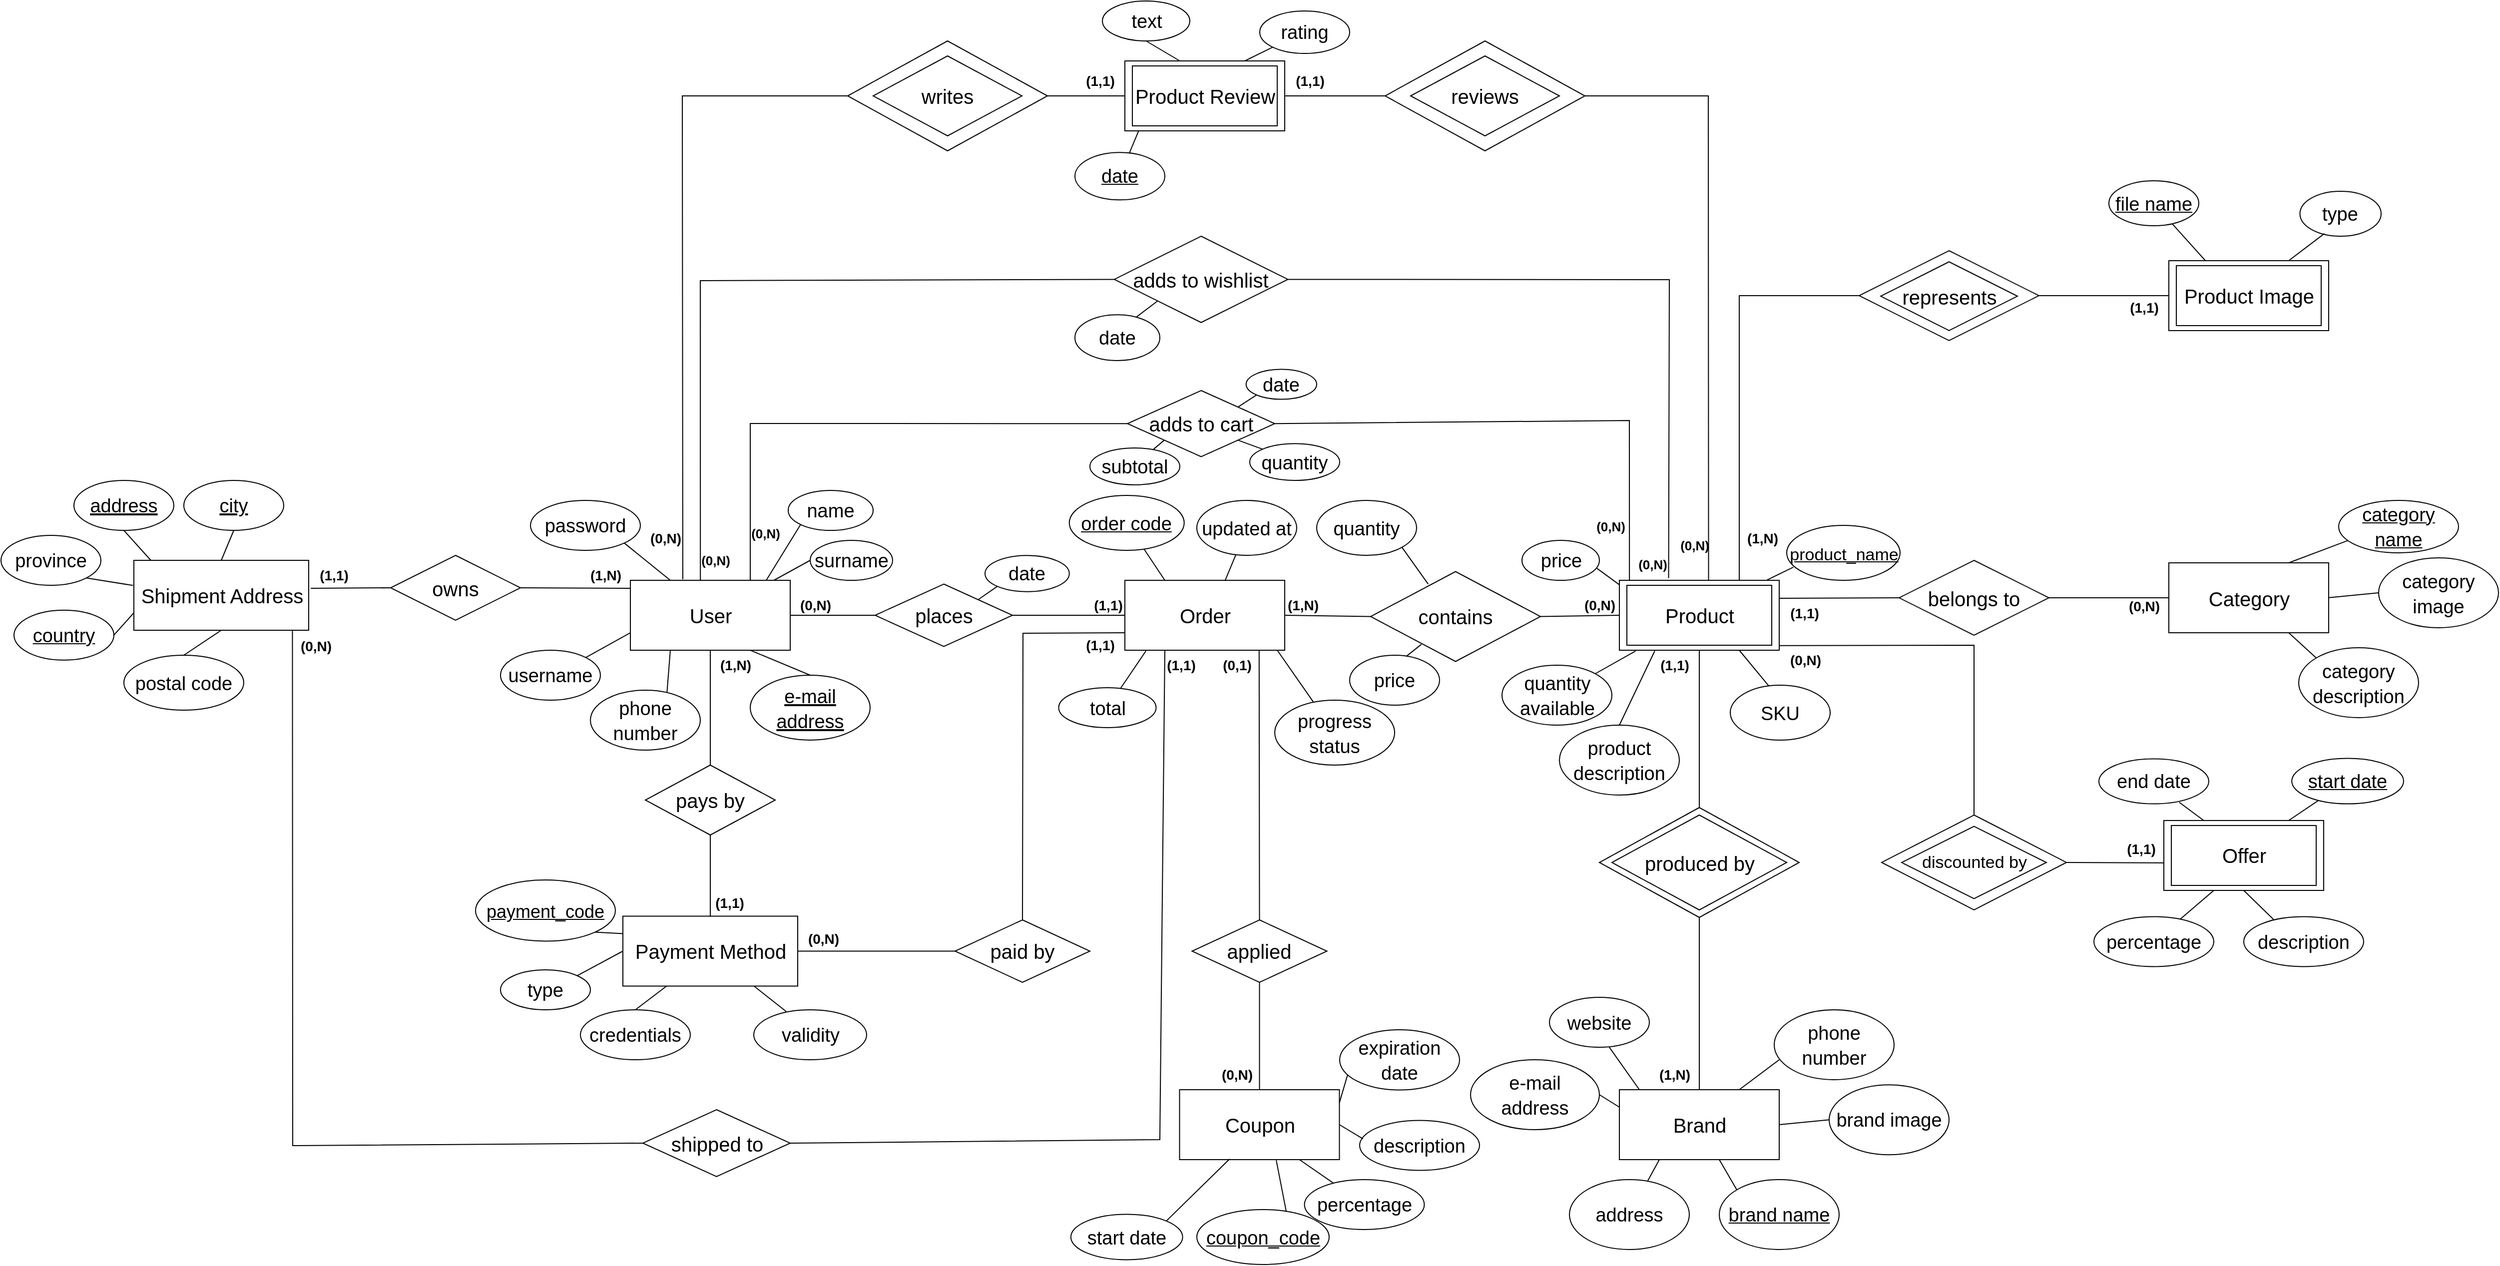 <mxfile version="20.3.0" type="device"><diagram id="h2tk3etqTs94xjGs8GxN" name="Pagina-1"><mxGraphModel dx="1980" dy="1768" grid="1" gridSize="10" guides="1" tooltips="1" connect="1" arrows="1" fold="1" page="1" pageScale="1" pageWidth="827" pageHeight="1169" math="0" shadow="0"><root><mxCell id="0"/><mxCell id="1" parent="0"/><mxCell id="snoVGoXblbpD2JYBl9yb-5" value="&lt;font size=&quot;1&quot; style=&quot;&quot;&gt;&lt;b style=&quot;font-size: 13px;&quot;&gt;(0,N)&lt;/b&gt;&lt;/font&gt;" style="text;html=1;align=center;verticalAlign=middle;resizable=0;points=[];autosize=1;strokeColor=none;fillColor=none;" parent="1" vertex="1"><mxGeometry x="100" y="-125" width="50" height="30" as="geometry"/></mxCell><mxCell id="83yfxlpSMjnCEQPWi6Qw-15" value="" style="rhombus;whiteSpace=wrap;html=1;fillColor=none;gradientColor=default;" parent="1" vertex="1"><mxGeometry x="1292.5" y="145" width="185" height="94.91" as="geometry"/></mxCell><mxCell id="jY7_FBdzDZRFW8272Pwl-1" value="&lt;font style=&quot;font-size: 20px;&quot;&gt;User&lt;/font&gt;" style="html=1;dashed=0;whitespace=wrap;" parent="1" vertex="1"><mxGeometry x="40" y="-90" width="160" height="70" as="geometry"/></mxCell><mxCell id="jY7_FBdzDZRFW8272Pwl-2" value="&lt;font style=&quot;font-size: 20px;&quot;&gt;Product Review&lt;/font&gt;" style="html=1;dashed=0;whitespace=wrap;" parent="1" vertex="1"><mxGeometry x="535" y="-610" width="160" height="70" as="geometry"/></mxCell><mxCell id="jY7_FBdzDZRFW8272Pwl-4" value="&lt;font style=&quot;font-size: 20px;&quot;&gt;Order&lt;/font&gt;" style="html=1;dashed=0;whitespace=wrap;" parent="1" vertex="1"><mxGeometry x="535" y="-90" width="160" height="70" as="geometry"/></mxCell><mxCell id="jY7_FBdzDZRFW8272Pwl-7" value="&lt;font style=&quot;font-size: 20px;&quot;&gt;Brand&lt;/font&gt;" style="html=1;dashed=0;whitespace=wrap;" parent="1" vertex="1"><mxGeometry x="1030" y="420" width="160" height="70" as="geometry"/></mxCell><mxCell id="jY7_FBdzDZRFW8272Pwl-8" value="&lt;font style=&quot;font-size: 20px;&quot;&gt;Product&lt;/font&gt;" style="html=1;dashed=0;whitespace=wrap;" parent="1" vertex="1"><mxGeometry x="1030" y="-90" width="160" height="70" as="geometry"/></mxCell><mxCell id="jY7_FBdzDZRFW8272Pwl-9" value="&lt;font style=&quot;font-size: 20px;&quot;&gt;Category&lt;/font&gt;" style="html=1;dashed=0;whitespace=wrap;" parent="1" vertex="1"><mxGeometry x="1580" y="-107.5" width="160" height="70" as="geometry"/></mxCell><mxCell id="jY7_FBdzDZRFW8272Pwl-11" value="&lt;font style=&quot;font-size: 20px;&quot;&gt;Shipment Address&lt;/font&gt;" style="html=1;dashed=0;whitespace=wrap;" parent="1" vertex="1"><mxGeometry x="-457" y="-110" width="175" height="70" as="geometry"/></mxCell><mxCell id="jY7_FBdzDZRFW8272Pwl-20" value="&lt;font style=&quot;font-size: 19px;&quot;&gt;name&lt;/font&gt;" style="ellipse;whiteSpace=wrap;html=1;fontSize=20;" parent="1" vertex="1"><mxGeometry x="198" y="-180" width="85" height="40" as="geometry"/></mxCell><mxCell id="jY7_FBdzDZRFW8272Pwl-21" value="&lt;font style=&quot;font-size: 19px;&quot;&gt;surname&lt;/font&gt;" style="ellipse;whiteSpace=wrap;html=1;fontSize=20;" parent="1" vertex="1"><mxGeometry x="220" y="-130" width="82.5" height="40" as="geometry"/></mxCell><mxCell id="jY7_FBdzDZRFW8272Pwl-22" value="&lt;font style=&quot;font-size: 19px;&quot;&gt;e-mail address&lt;/font&gt;" style="ellipse;whiteSpace=wrap;html=1;fontSize=20;fontStyle=4" parent="1" vertex="1"><mxGeometry x="160" y="5" width="120" height="65" as="geometry"/></mxCell><mxCell id="jY7_FBdzDZRFW8272Pwl-23" value="&lt;font style=&quot;font-size: 19px;&quot;&gt;phone number&lt;/font&gt;" style="ellipse;whiteSpace=wrap;html=1;fontSize=20;" parent="1" vertex="1"><mxGeometry y="20" width="110" height="60" as="geometry"/></mxCell><mxCell id="jY7_FBdzDZRFW8272Pwl-24" value="" style="endArrow=none;html=1;rounded=0;fontSize=20;exitX=0.25;exitY=1;exitDx=0;exitDy=0;entryX=0.697;entryY=0.034;entryDx=0;entryDy=0;entryPerimeter=0;" parent="1" source="jY7_FBdzDZRFW8272Pwl-1" target="jY7_FBdzDZRFW8272Pwl-23" edge="1"><mxGeometry width="50" height="50" relative="1" as="geometry"><mxPoint x="210" y="500" as="sourcePoint"/><mxPoint x="243.4" y="485.1" as="targetPoint"/></mxGeometry></mxCell><mxCell id="jY7_FBdzDZRFW8272Pwl-25" value="" style="endArrow=none;html=1;rounded=0;fontSize=20;exitX=0.85;exitY=0;exitDx=0;exitDy=0;entryX=0;entryY=1;entryDx=0;entryDy=0;exitPerimeter=0;" parent="1" source="jY7_FBdzDZRFW8272Pwl-1" target="jY7_FBdzDZRFW8272Pwl-20" edge="1"><mxGeometry width="50" height="50" relative="1" as="geometry"><mxPoint x="50" y="-10" as="sourcePoint"/><mxPoint x="46.67" y="22.04" as="targetPoint"/></mxGeometry></mxCell><mxCell id="jY7_FBdzDZRFW8272Pwl-26" value="" style="endArrow=none;html=1;rounded=0;fontSize=20;entryX=0;entryY=0.5;entryDx=0;entryDy=0;" parent="1" source="jY7_FBdzDZRFW8272Pwl-1" target="jY7_FBdzDZRFW8272Pwl-21" edge="1"><mxGeometry width="50" height="50" relative="1" as="geometry"><mxPoint x="60" as="sourcePoint"/><mxPoint x="56.67" y="32.04" as="targetPoint"/></mxGeometry></mxCell><mxCell id="jY7_FBdzDZRFW8272Pwl-27" value="" style="endArrow=none;html=1;rounded=0;fontSize=20;exitX=0.75;exitY=1;exitDx=0;exitDy=0;entryX=0.5;entryY=0;entryDx=0;entryDy=0;" parent="1" source="jY7_FBdzDZRFW8272Pwl-1" target="jY7_FBdzDZRFW8272Pwl-22" edge="1"><mxGeometry width="50" height="50" relative="1" as="geometry"><mxPoint x="70" y="10" as="sourcePoint"/><mxPoint x="66.67" y="42.04" as="targetPoint"/></mxGeometry></mxCell><mxCell id="jY7_FBdzDZRFW8272Pwl-28" value="&lt;font style=&quot;font-size: 19px;&quot;&gt;text&lt;/font&gt;" style="ellipse;whiteSpace=wrap;html=1;fontSize=20;" parent="1" vertex="1"><mxGeometry x="512.5" y="-670" width="87.5" height="40" as="geometry"/></mxCell><mxCell id="jY7_FBdzDZRFW8272Pwl-29" value="" style="endArrow=none;html=1;rounded=0;fontSize=20;entryX=0.5;entryY=1;entryDx=0;entryDy=0;" parent="1" target="jY7_FBdzDZRFW8272Pwl-28" edge="1"><mxGeometry width="50" height="50" relative="1" as="geometry"><mxPoint x="590" y="-610" as="sourcePoint"/><mxPoint x="496.67" y="-487.96" as="targetPoint"/></mxGeometry></mxCell><mxCell id="jY7_FBdzDZRFW8272Pwl-30" value="&lt;font style=&quot;font-size: 19px;&quot;&gt;rating&lt;/font&gt;" style="ellipse;whiteSpace=wrap;html=1;fontSize=20;" parent="1" vertex="1"><mxGeometry x="670" y="-660" width="90" height="42.5" as="geometry"/></mxCell><mxCell id="jY7_FBdzDZRFW8272Pwl-31" value="" style="endArrow=none;html=1;rounded=0;fontSize=20;exitX=0.75;exitY=0;exitDx=0;exitDy=0;entryX=0;entryY=1;entryDx=0;entryDy=0;" parent="1" source="jY7_FBdzDZRFW8272Pwl-2" target="jY7_FBdzDZRFW8272Pwl-30" edge="1"><mxGeometry width="50" height="50" relative="1" as="geometry"><mxPoint x="600" y="-442.5" as="sourcePoint"/><mxPoint x="496.67" y="-320.46" as="targetPoint"/></mxGeometry></mxCell><mxCell id="jY7_FBdzDZRFW8272Pwl-32" value="&lt;font size=&quot;1&quot; style=&quot;&quot;&gt;&lt;u style=&quot;font-size: 17px;&quot;&gt;product_name&lt;/u&gt;&lt;/font&gt;" style="ellipse;whiteSpace=wrap;html=1;fontSize=20;" parent="1" vertex="1"><mxGeometry x="1197.5" y="-145" width="113.5" height="55" as="geometry"/></mxCell><mxCell id="jY7_FBdzDZRFW8272Pwl-33" value="" style="endArrow=none;html=1;rounded=0;fontSize=20;exitX=0.924;exitY=-0.005;exitDx=0;exitDy=0;entryX=0.059;entryY=0.76;entryDx=0;entryDy=0;exitPerimeter=0;entryPerimeter=0;" parent="1" source="jY7_FBdzDZRFW8272Pwl-8" target="jY7_FBdzDZRFW8272Pwl-32" edge="1"><mxGeometry width="50" height="50" relative="1" as="geometry"><mxPoint x="1140" y="-80" as="sourcePoint"/><mxPoint x="1036.67" y="42.04" as="targetPoint"/></mxGeometry></mxCell><mxCell id="jY7_FBdzDZRFW8272Pwl-34" value="&lt;font style=&quot;font-size: 19px;&quot;&gt;price&lt;/font&gt;" style="ellipse;whiteSpace=wrap;html=1;fontSize=20;" parent="1" vertex="1"><mxGeometry x="932.5" y="-130" width="77.5" height="40" as="geometry"/></mxCell><mxCell id="jY7_FBdzDZRFW8272Pwl-35" value="" style="endArrow=none;html=1;rounded=0;fontSize=20;entryX=0.969;entryY=0.701;entryDx=0;entryDy=0;entryPerimeter=0;exitX=-0.001;exitY=0.062;exitDx=0;exitDy=0;exitPerimeter=0;" parent="1" source="jY7_FBdzDZRFW8272Pwl-8" target="jY7_FBdzDZRFW8272Pwl-34" edge="1"><mxGeometry width="50" height="50" relative="1" as="geometry"><mxPoint x="1050" y="-90" as="sourcePoint"/><mxPoint x="946.67" y="42.04" as="targetPoint"/></mxGeometry></mxCell><mxCell id="jY7_FBdzDZRFW8272Pwl-36" value="&lt;font style=&quot;font-size: 19px;&quot;&gt;product&lt;br&gt;description&lt;/font&gt;" style="ellipse;whiteSpace=wrap;html=1;fontSize=20;" parent="1" vertex="1"><mxGeometry x="970" y="55" width="120" height="70" as="geometry"/></mxCell><mxCell id="jY7_FBdzDZRFW8272Pwl-38" value="&lt;font style=&quot;font-size: 19px;&quot;&gt;quantity available&lt;/font&gt;" style="ellipse;whiteSpace=wrap;html=1;fontSize=20;" parent="1" vertex="1"><mxGeometry x="912.5" y="-5" width="110" height="60" as="geometry"/></mxCell><mxCell id="jY7_FBdzDZRFW8272Pwl-39" value="" style="endArrow=none;html=1;rounded=0;fontSize=20;exitX=0.101;exitY=1.011;exitDx=0;exitDy=0;exitPerimeter=0;" parent="1" source="jY7_FBdzDZRFW8272Pwl-8" target="jY7_FBdzDZRFW8272Pwl-38" edge="1"><mxGeometry width="50" height="50" relative="1" as="geometry"><mxPoint x="1060" y="102.5" as="sourcePoint"/><mxPoint x="956.67" y="224.54" as="targetPoint"/></mxGeometry></mxCell><mxCell id="jY7_FBdzDZRFW8272Pwl-40" value="&lt;font style=&quot;font-size: 19px;&quot;&gt;&lt;u&gt;category name&lt;/u&gt;&lt;/font&gt;" style="ellipse;whiteSpace=wrap;html=1;fontSize=20;" parent="1" vertex="1"><mxGeometry x="1750" y="-170" width="120" height="52.5" as="geometry"/></mxCell><mxCell id="jY7_FBdzDZRFW8272Pwl-41" value="" style="endArrow=none;html=1;rounded=0;fontSize=20;entryX=0.079;entryY=0.763;entryDx=0;entryDy=0;exitX=0.75;exitY=0;exitDx=0;exitDy=0;entryPerimeter=0;" parent="1" source="jY7_FBdzDZRFW8272Pwl-9" target="jY7_FBdzDZRFW8272Pwl-40" edge="1"><mxGeometry width="50" height="50" relative="1" as="geometry"><mxPoint x="1620" y="-100" as="sourcePoint"/><mxPoint x="1516.67" y="32.04" as="targetPoint"/></mxGeometry></mxCell><mxCell id="jY7_FBdzDZRFW8272Pwl-42" value="&lt;span style=&quot;font-size: 19px;&quot;&gt;&lt;u&gt;brand name&lt;/u&gt;&lt;/span&gt;" style="ellipse;whiteSpace=wrap;html=1;fontSize=20;" parent="1" vertex="1"><mxGeometry x="1130" y="510" width="120" height="70" as="geometry"/></mxCell><mxCell id="jY7_FBdzDZRFW8272Pwl-43" value="" style="endArrow=none;html=1;rounded=0;fontSize=20;exitX=0.75;exitY=1;exitDx=0;exitDy=0;entryX=0;entryY=0;entryDx=0;entryDy=0;" parent="1" target="jY7_FBdzDZRFW8272Pwl-42" edge="1"><mxGeometry width="50" height="50" relative="1" as="geometry"><mxPoint x="1130" y="490" as="sourcePoint"/><mxPoint x="1026.67" y="724.54" as="targetPoint"/></mxGeometry></mxCell><mxCell id="jY7_FBdzDZRFW8272Pwl-46" value="&lt;span style=&quot;font-size: 19px;&quot;&gt;address&lt;/span&gt;" style="ellipse;whiteSpace=wrap;html=1;fontSize=20;" parent="1" vertex="1"><mxGeometry x="980" y="510" width="120" height="70" as="geometry"/></mxCell><mxCell id="jY7_FBdzDZRFW8272Pwl-47" value="" style="endArrow=none;html=1;rounded=0;fontSize=20;exitX=0.25;exitY=1;exitDx=0;exitDy=0;" parent="1" source="jY7_FBdzDZRFW8272Pwl-7" target="jY7_FBdzDZRFW8272Pwl-46" edge="1"><mxGeometry width="50" height="50" relative="1" as="geometry"><mxPoint x="910" y="535" as="sourcePoint"/><mxPoint x="866.67" y="734.54" as="targetPoint"/></mxGeometry></mxCell><mxCell id="jY7_FBdzDZRFW8272Pwl-48" value="&lt;span style=&quot;font-size: 19px;&quot;&gt;phone number&lt;/span&gt;" style="ellipse;whiteSpace=wrap;html=1;fontSize=20;" parent="1" vertex="1"><mxGeometry x="1185" y="340" width="120" height="70" as="geometry"/></mxCell><mxCell id="jY7_FBdzDZRFW8272Pwl-49" value="" style="endArrow=none;html=1;rounded=0;fontSize=20;exitX=0.75;exitY=0;exitDx=0;exitDy=0;" parent="1" source="jY7_FBdzDZRFW8272Pwl-7" edge="1"><mxGeometry width="50" height="50" relative="1" as="geometry"><mxPoint x="1150" y="345" as="sourcePoint"/><mxPoint x="1190" y="390" as="targetPoint"/></mxGeometry></mxCell><mxCell id="jY7_FBdzDZRFW8272Pwl-50" value="&lt;span style=&quot;font-size: 19px;&quot;&gt;e-mail&lt;br&gt;address&lt;br&gt;&lt;/span&gt;" style="ellipse;whiteSpace=wrap;html=1;fontSize=20;" parent="1" vertex="1"><mxGeometry x="881" y="390" width="129" height="70" as="geometry"/></mxCell><mxCell id="jY7_FBdzDZRFW8272Pwl-51" value="" style="endArrow=none;html=1;rounded=0;fontSize=20;exitX=0;exitY=0.25;exitDx=0;exitDy=0;entryX=1;entryY=0.5;entryDx=0;entryDy=0;" parent="1" source="jY7_FBdzDZRFW8272Pwl-7" target="jY7_FBdzDZRFW8272Pwl-50" edge="1"><mxGeometry width="50" height="50" relative="1" as="geometry"><mxPoint x="1024.5" y="420" as="sourcePoint"/><mxPoint x="1100" y="390" as="targetPoint"/></mxGeometry></mxCell><mxCell id="jY7_FBdzDZRFW8272Pwl-52" value="&lt;span style=&quot;font-size: 19px;&quot;&gt;website&lt;/span&gt;" style="ellipse;whiteSpace=wrap;html=1;fontSize=20;" parent="1" vertex="1"><mxGeometry x="960" y="327.5" width="100" height="50" as="geometry"/></mxCell><mxCell id="jY7_FBdzDZRFW8272Pwl-53" value="" style="endArrow=none;html=1;rounded=0;fontSize=20;entryX=0.599;entryY=0.998;entryDx=0;entryDy=0;entryPerimeter=0;" parent="1" target="jY7_FBdzDZRFW8272Pwl-52" edge="1"><mxGeometry width="50" height="50" relative="1" as="geometry"><mxPoint x="1050" y="420" as="sourcePoint"/><mxPoint x="836.67" y="534.54" as="targetPoint"/></mxGeometry></mxCell><mxCell id="jY7_FBdzDZRFW8272Pwl-54" value="&lt;font style=&quot;font-size: 19px;&quot;&gt;address&lt;/font&gt;" style="ellipse;whiteSpace=wrap;html=1;fontSize=20;fontStyle=4" parent="1" vertex="1"><mxGeometry x="-517" y="-190" width="100" height="50" as="geometry"/></mxCell><mxCell id="jY7_FBdzDZRFW8272Pwl-55" value="" style="endArrow=none;html=1;rounded=0;fontSize=20;entryX=0.5;entryY=1;entryDx=0;entryDy=0;" parent="1" target="jY7_FBdzDZRFW8272Pwl-54" edge="1"><mxGeometry width="50" height="50" relative="1" as="geometry"><mxPoint x="-440" y="-110" as="sourcePoint"/><mxPoint x="-460.33" y="22.04" as="targetPoint"/></mxGeometry></mxCell><mxCell id="jY7_FBdzDZRFW8272Pwl-56" value="&lt;font style=&quot;font-size: 19px;&quot;&gt;city&lt;/font&gt;" style="ellipse;whiteSpace=wrap;html=1;fontSize=20;fontStyle=4" parent="1" vertex="1"><mxGeometry x="-407" y="-190" width="100" height="50" as="geometry"/></mxCell><mxCell id="jY7_FBdzDZRFW8272Pwl-57" value="" style="endArrow=none;html=1;rounded=0;fontSize=20;exitX=0.5;exitY=0;exitDx=0;exitDy=0;entryX=0.5;entryY=1;entryDx=0;entryDy=0;" parent="1" source="jY7_FBdzDZRFW8272Pwl-11" target="jY7_FBdzDZRFW8272Pwl-56" edge="1"><mxGeometry width="50" height="50" relative="1" as="geometry"><mxPoint x="-317" y="-90.0" as="sourcePoint"/><mxPoint x="-350.33" y="22.04" as="targetPoint"/></mxGeometry></mxCell><mxCell id="jY7_FBdzDZRFW8272Pwl-58" value="&lt;font style=&quot;font-size: 19px;&quot;&gt;province&lt;/font&gt;" style="ellipse;whiteSpace=wrap;html=1;fontSize=20;" parent="1" vertex="1"><mxGeometry x="-590" y="-135" width="100" height="50" as="geometry"/></mxCell><mxCell id="jY7_FBdzDZRFW8272Pwl-59" value="" style="endArrow=none;html=1;rounded=0;fontSize=20;exitX=-0.005;exitY=0.359;exitDx=0;exitDy=0;exitPerimeter=0;entryX=1;entryY=1;entryDx=0;entryDy=0;" parent="1" source="jY7_FBdzDZRFW8272Pwl-11" target="jY7_FBdzDZRFW8272Pwl-58" edge="1"><mxGeometry width="50" height="50" relative="1" as="geometry"><mxPoint x="-552.5" y="-35.0" as="sourcePoint"/><mxPoint x="-487" y="-80" as="targetPoint"/></mxGeometry></mxCell><mxCell id="jY7_FBdzDZRFW8272Pwl-60" value="&lt;font style=&quot;font-size: 19px;&quot;&gt;&lt;u&gt;country&lt;/u&gt;&lt;/font&gt;" style="ellipse;whiteSpace=wrap;html=1;fontSize=20;" parent="1" vertex="1"><mxGeometry x="-577" y="-60.13" width="100" height="50" as="geometry"/></mxCell><mxCell id="jY7_FBdzDZRFW8272Pwl-61" value="" style="endArrow=none;html=1;rounded=0;fontSize=20;exitX=0;exitY=0.75;exitDx=0;exitDy=0;entryX=1;entryY=0.5;entryDx=0;entryDy=0;" parent="1" source="jY7_FBdzDZRFW8272Pwl-11" target="jY7_FBdzDZRFW8272Pwl-60" edge="1"><mxGeometry width="50" height="50" relative="1" as="geometry"><mxPoint x="-444.875" y="10.0" as="sourcePoint"/><mxPoint x="-474" y="-5.13" as="targetPoint"/></mxGeometry></mxCell><mxCell id="jY7_FBdzDZRFW8272Pwl-62" value="&lt;font style=&quot;font-size: 19px;&quot;&gt;postal code&lt;/font&gt;" style="ellipse;whiteSpace=wrap;html=1;fontSize=20;" parent="1" vertex="1"><mxGeometry x="-467" y="-15" width="120" height="55" as="geometry"/></mxCell><mxCell id="jY7_FBdzDZRFW8272Pwl-63" value="" style="endArrow=none;html=1;rounded=0;fontSize=20;entryX=0.5;entryY=0;entryDx=0;entryDy=0;exitX=0.5;exitY=1;exitDx=0;exitDy=0;" parent="1" source="jY7_FBdzDZRFW8272Pwl-11" target="jY7_FBdzDZRFW8272Pwl-62" edge="1"><mxGeometry width="50" height="50" relative="1" as="geometry"><mxPoint x="-380" y="-20" as="sourcePoint"/><mxPoint x="-384" y="25.0" as="targetPoint"/></mxGeometry></mxCell><mxCell id="jY7_FBdzDZRFW8272Pwl-64" value="&lt;font style=&quot;font-size: 19px;&quot;&gt;&lt;u&gt;order code&lt;/u&gt;&lt;/font&gt;" style="ellipse;whiteSpace=wrap;html=1;fontSize=20;" parent="1" vertex="1"><mxGeometry x="479.37" y="-175" width="115" height="55" as="geometry"/></mxCell><mxCell id="jY7_FBdzDZRFW8272Pwl-65" value="" style="endArrow=none;html=1;rounded=0;fontSize=20;exitX=0.25;exitY=0;exitDx=0;exitDy=0;" parent="1" source="jY7_FBdzDZRFW8272Pwl-4" target="jY7_FBdzDZRFW8272Pwl-64" edge="1"><mxGeometry width="50" height="50" relative="1" as="geometry"><mxPoint x="522.5" y="-65" as="sourcePoint"/><mxPoint x="387.5" y="-80" as="targetPoint"/></mxGeometry></mxCell><mxCell id="jY7_FBdzDZRFW8272Pwl-82" value="&lt;font style=&quot;font-size: 19px;&quot;&gt;progress status&lt;/font&gt;" style="ellipse;whiteSpace=wrap;html=1;fontSize=20;" parent="1" vertex="1"><mxGeometry x="685.04" y="30" width="120" height="65" as="geometry"/></mxCell><mxCell id="jY7_FBdzDZRFW8272Pwl-83" value="" style="endArrow=none;html=1;rounded=0;fontSize=20;exitX=0.75;exitY=1;exitDx=0;exitDy=0;" parent="1" target="jY7_FBdzDZRFW8272Pwl-82" edge="1"><mxGeometry width="50" height="50" relative="1" as="geometry"><mxPoint x="687.54" y="-20" as="sourcePoint"/><mxPoint x="669.566" y="283.569" as="targetPoint"/></mxGeometry></mxCell><mxCell id="gBu2YltLKyA2vqqV_IaL-1" value="&lt;font style=&quot;font-size: 19px;&quot;&gt;category&lt;br&gt;description&lt;/font&gt;" style="ellipse;whiteSpace=wrap;html=1;fontSize=20;" parent="1" vertex="1"><mxGeometry x="1710" y="-22.5" width="120" height="70" as="geometry"/></mxCell><mxCell id="gBu2YltLKyA2vqqV_IaL-2" value="" style="endArrow=none;html=1;rounded=0;fontSize=20;entryX=0;entryY=0;entryDx=0;entryDy=0;exitX=0.75;exitY=1;exitDx=0;exitDy=0;" parent="1" source="jY7_FBdzDZRFW8272Pwl-9" target="gBu2YltLKyA2vqqV_IaL-1" edge="1"><mxGeometry width="50" height="50" relative="1" as="geometry"><mxPoint x="1630" y="-30" as="sourcePoint"/><mxPoint x="1546.67" y="214.54" as="targetPoint"/></mxGeometry></mxCell><mxCell id="gBu2YltLKyA2vqqV_IaL-3" value="&lt;font style=&quot;font-size: 19px;&quot;&gt;password&lt;/font&gt;" style="ellipse;whiteSpace=wrap;html=1;fontSize=20;" parent="1" vertex="1"><mxGeometry x="-60" y="-170" width="110" height="50" as="geometry"/></mxCell><mxCell id="gBu2YltLKyA2vqqV_IaL-4" value="" style="endArrow=none;html=1;rounded=0;fontSize=20;exitX=0.25;exitY=0;exitDx=0;exitDy=0;entryX=1;entryY=1;entryDx=0;entryDy=0;" parent="1" source="jY7_FBdzDZRFW8272Pwl-1" target="gBu2YltLKyA2vqqV_IaL-3" edge="1"><mxGeometry width="50" height="50" relative="1" as="geometry"><mxPoint x="-10" y="-40" as="sourcePoint"/><mxPoint x="-43.33" y="72.04" as="targetPoint"/></mxGeometry></mxCell><mxCell id="gBu2YltLKyA2vqqV_IaL-10" value="&lt;font style=&quot;font-size: 20px;&quot;&gt;places&lt;/font&gt;" style="shape=rhombus;perimeter=rhombusPerimeter;whiteSpace=wrap;html=1;align=center;" parent="1" vertex="1"><mxGeometry x="285" y="-86.25" width="137.5" height="62.5" as="geometry"/></mxCell><mxCell id="gBu2YltLKyA2vqqV_IaL-11" value="" style="endArrow=none;html=1;rounded=0;fontSize=20;entryX=1;entryY=0.5;entryDx=0;entryDy=0;exitX=0;exitY=0.5;exitDx=0;exitDy=0;" parent="1" source="gBu2YltLKyA2vqqV_IaL-10" target="jY7_FBdzDZRFW8272Pwl-1" edge="1"><mxGeometry width="50" height="50" relative="1" as="geometry"><mxPoint x="100" y="110" as="sourcePoint"/><mxPoint x="150" y="60" as="targetPoint"/></mxGeometry></mxCell><mxCell id="gBu2YltLKyA2vqqV_IaL-12" value="" style="endArrow=none;html=1;rounded=0;fontSize=20;entryX=1;entryY=0.5;entryDx=0;entryDy=0;exitX=0;exitY=0.5;exitDx=0;exitDy=0;" parent="1" source="jY7_FBdzDZRFW8272Pwl-4" target="gBu2YltLKyA2vqqV_IaL-10" edge="1"><mxGeometry width="50" height="50" relative="1" as="geometry"><mxPoint x="330.0" y="253.75" as="sourcePoint"/><mxPoint x="330.0" y="88.75" as="targetPoint"/></mxGeometry></mxCell><mxCell id="gBu2YltLKyA2vqqV_IaL-13" value="&lt;font style=&quot;font-size: 20px;&quot;&gt;contains&lt;/font&gt;" style="shape=rhombus;perimeter=rhombusPerimeter;whiteSpace=wrap;html=1;align=center;" parent="1" vertex="1"><mxGeometry x="781" y="-98.75" width="170" height="90" as="geometry"/></mxCell><mxCell id="gBu2YltLKyA2vqqV_IaL-14" value="" style="endArrow=none;html=1;rounded=0;fontSize=20;entryX=1;entryY=0.5;entryDx=0;entryDy=0;exitX=0;exitY=0.5;exitDx=0;exitDy=0;" parent="1" source="gBu2YltLKyA2vqqV_IaL-13" target="jY7_FBdzDZRFW8272Pwl-4" edge="1"><mxGeometry width="50" height="50" relative="1" as="geometry"><mxPoint x="1095" y="-405.53" as="sourcePoint"/><mxPoint x="730" y="-405.53" as="targetPoint"/><Array as="points"/></mxGeometry></mxCell><mxCell id="gBu2YltLKyA2vqqV_IaL-15" value="" style="endArrow=none;html=1;rounded=0;fontSize=20;entryX=1;entryY=0.5;entryDx=0;entryDy=0;exitX=0;exitY=0.5;exitDx=0;exitDy=0;" parent="1" source="jY7_FBdzDZRFW8272Pwl-8" target="gBu2YltLKyA2vqqV_IaL-13" edge="1"><mxGeometry width="50" height="50" relative="1" as="geometry"><mxPoint x="1110.0" y="-195.0" as="sourcePoint"/><mxPoint x="1110.0" y="-360" as="targetPoint"/></mxGeometry></mxCell><mxCell id="gBu2YltLKyA2vqqV_IaL-16" value="&lt;font style=&quot;font-size: 20px;&quot;&gt;belongs to&lt;/font&gt;" style="shape=rhombus;perimeter=rhombusPerimeter;whiteSpace=wrap;html=1;align=center;" parent="1" vertex="1"><mxGeometry x="1310" y="-110" width="150" height="75" as="geometry"/></mxCell><mxCell id="gBu2YltLKyA2vqqV_IaL-17" value="" style="endArrow=none;html=1;rounded=0;fontSize=20;exitX=0;exitY=0.5;exitDx=0;exitDy=0;" parent="1" source="gBu2YltLKyA2vqqV_IaL-16" edge="1"><mxGeometry width="50" height="50" relative="1" as="geometry"><mxPoint x="1445" y="-349.47" as="sourcePoint"/><mxPoint x="1190" y="-72" as="targetPoint"/></mxGeometry></mxCell><mxCell id="gBu2YltLKyA2vqqV_IaL-18" value="" style="endArrow=none;html=1;rounded=0;fontSize=20;entryX=1;entryY=0.5;entryDx=0;entryDy=0;exitX=0;exitY=0.5;exitDx=0;exitDy=0;" parent="1" source="jY7_FBdzDZRFW8272Pwl-9" target="gBu2YltLKyA2vqqV_IaL-16" edge="1"><mxGeometry width="50" height="50" relative="1" as="geometry"><mxPoint x="1320" y="-55" as="sourcePoint"/><mxPoint x="1200" y="-55" as="targetPoint"/></mxGeometry></mxCell><mxCell id="gBu2YltLKyA2vqqV_IaL-19" value="" style="endArrow=none;html=1;rounded=0;fontSize=20;entryX=0.5;entryY=1;entryDx=0;entryDy=0;exitX=0.5;exitY=0;exitDx=0;exitDy=0;" parent="1" source="95bkAQWqYfKbXMDTL2cX-9" target="jY7_FBdzDZRFW8272Pwl-8" edge="1"><mxGeometry width="50" height="50" relative="1" as="geometry"><mxPoint x="1109" y="170" as="sourcePoint"/><mxPoint x="1109.0" y="-10" as="targetPoint"/></mxGeometry></mxCell><mxCell id="gBu2YltLKyA2vqqV_IaL-20" value="&lt;font style=&quot;font-size: 20px;&quot;&gt;produced by&lt;/font&gt;" style="shape=rhombus;perimeter=rhombusPerimeter;whiteSpace=wrap;html=1;align=center;" parent="1" vertex="1"><mxGeometry x="1022.5" y="145" width="175" height="95" as="geometry"/></mxCell><mxCell id="gBu2YltLKyA2vqqV_IaL-21" value="" style="endArrow=none;html=1;rounded=0;fontSize=20;exitX=0.5;exitY=0;exitDx=0;exitDy=0;entryX=0.5;entryY=1;entryDx=0;entryDy=0;" parent="1" source="jY7_FBdzDZRFW8272Pwl-7" target="95bkAQWqYfKbXMDTL2cX-9" edge="1"><mxGeometry width="50" height="50" relative="1" as="geometry"><mxPoint x="1111" y="400" as="sourcePoint"/><mxPoint x="1110" y="240" as="targetPoint"/></mxGeometry></mxCell><mxCell id="gBu2YltLKyA2vqqV_IaL-32" value="&lt;font style=&quot;font-size: 20px;&quot;&gt;owns&lt;/font&gt;" style="shape=rhombus;perimeter=rhombusPerimeter;whiteSpace=wrap;html=1;align=center;" parent="1" vertex="1"><mxGeometry x="-200" y="-115" width="130" height="65" as="geometry"/></mxCell><mxCell id="gBu2YltLKyA2vqqV_IaL-33" value="" style="endArrow=none;html=1;rounded=0;fontSize=20;exitX=0;exitY=0.5;exitDx=0;exitDy=0;" parent="1" source="gBu2YltLKyA2vqqV_IaL-32" edge="1"><mxGeometry width="50" height="50" relative="1" as="geometry"><mxPoint x="-210" y="-20" as="sourcePoint"/><mxPoint x="-280" y="-82" as="targetPoint"/></mxGeometry></mxCell><mxCell id="gBu2YltLKyA2vqqV_IaL-34" value="" style="endArrow=none;html=1;rounded=0;fontSize=20;entryX=1;entryY=0.5;entryDx=0;entryDy=0;" parent="1" target="gBu2YltLKyA2vqqV_IaL-32" edge="1"><mxGeometry width="50" height="50" relative="1" as="geometry"><mxPoint x="40" y="-82" as="sourcePoint"/><mxPoint x="-272" y="-65" as="targetPoint"/></mxGeometry></mxCell><mxCell id="mH6s5tYYB3kWL35VJlXF-1" value="&lt;font style=&quot;font-size: 19px;&quot;&gt;quantity&lt;/font&gt;" style="ellipse;whiteSpace=wrap;html=1;fontSize=20;" parent="1" vertex="1"><mxGeometry x="727" y="-170" width="100" height="55" as="geometry"/></mxCell><mxCell id="mH6s5tYYB3kWL35VJlXF-2" value="" style="endArrow=none;html=1;rounded=0;fontSize=20;entryX=1;entryY=1;entryDx=0;entryDy=0;exitX=0.339;exitY=0.14;exitDx=0;exitDy=0;exitPerimeter=0;" parent="1" source="gBu2YltLKyA2vqqV_IaL-13" target="mH6s5tYYB3kWL35VJlXF-1" edge="1"><mxGeometry width="50" height="50" relative="1" as="geometry"><mxPoint x="790" y="-100" as="sourcePoint"/><mxPoint x="705.53" y="42.04" as="targetPoint"/></mxGeometry></mxCell><mxCell id="mH6s5tYYB3kWL35VJlXF-14" value="&lt;font style=&quot;font-size: 20px;&quot;&gt;writes&lt;/font&gt;" style="shape=rhombus;perimeter=rhombusPerimeter;whiteSpace=wrap;html=1;align=center;" parent="1" vertex="1"><mxGeometry x="283" y="-615" width="149" height="80" as="geometry"/></mxCell><mxCell id="mH6s5tYYB3kWL35VJlXF-15" value="" style="endArrow=none;html=1;rounded=0;fontSize=20;exitX=0;exitY=0.5;exitDx=0;exitDy=0;entryX=1;entryY=0.5;entryDx=0;entryDy=0;" parent="1" source="jY7_FBdzDZRFW8272Pwl-2" target="WF8e0A_QmppFn3xZd6-d-3" edge="1"><mxGeometry width="50" height="50" relative="1" as="geometry"><mxPoint x="510" y="-45" as="sourcePoint"/><mxPoint x="430" y="-345" as="targetPoint"/></mxGeometry></mxCell><mxCell id="mH6s5tYYB3kWL35VJlXF-17" value="" style="endArrow=none;html=1;rounded=0;fontSize=20;exitX=0;exitY=0.5;exitDx=0;exitDy=0;entryX=0.328;entryY=-0.015;entryDx=0;entryDy=0;entryPerimeter=0;" parent="1" source="WF8e0A_QmppFn3xZd6-d-3" target="jY7_FBdzDZRFW8272Pwl-1" edge="1"><mxGeometry width="50" height="50" relative="1" as="geometry"><mxPoint x="240" y="-345.56" as="sourcePoint"/><mxPoint x="120" y="-230" as="targetPoint"/><Array as="points"><mxPoint x="92" y="-575"/></Array></mxGeometry></mxCell><mxCell id="mH6s5tYYB3kWL35VJlXF-18" value="&lt;span style=&quot;font-size: 20px;&quot;&gt;reviews&lt;/span&gt;" style="shape=rhombus;perimeter=rhombusPerimeter;whiteSpace=wrap;html=1;align=center;" parent="1" vertex="1"><mxGeometry x="821" y="-615" width="149" height="80" as="geometry"/></mxCell><mxCell id="mH6s5tYYB3kWL35VJlXF-19" value="" style="endArrow=none;html=1;rounded=0;fontSize=20;entryX=1;entryY=0.5;entryDx=0;entryDy=0;exitX=0;exitY=0.5;exitDx=0;exitDy=0;" parent="1" target="jY7_FBdzDZRFW8272Pwl-2" edge="1"><mxGeometry width="50" height="50" relative="1" as="geometry"><mxPoint x="795.5" y="-575" as="sourcePoint"/><mxPoint x="440" y="-565" as="targetPoint"/></mxGeometry></mxCell><mxCell id="mH6s5tYYB3kWL35VJlXF-20" value="" style="endArrow=none;html=1;rounded=0;fontSize=20;entryX=1;entryY=0.5;entryDx=0;entryDy=0;exitX=0.558;exitY=0.004;exitDx=0;exitDy=0;exitPerimeter=0;" parent="1" source="jY7_FBdzDZRFW8272Pwl-8" target="WF8e0A_QmppFn3xZd6-d-4" edge="1"><mxGeometry width="50" height="50" relative="1" as="geometry"><mxPoint x="830" y="-335" as="sourcePoint"/><mxPoint x="670" y="-335" as="targetPoint"/><Array as="points"><mxPoint x="1119" y="-575"/></Array></mxGeometry></mxCell><mxCell id="mH6s5tYYB3kWL35VJlXF-21" value="&lt;font style=&quot;font-size: 20px;&quot;&gt;Payment Method&lt;/font&gt;" style="html=1;dashed=0;whitespace=wrap;direction=west;" parent="1" vertex="1"><mxGeometry x="32.5" y="246.25" width="175" height="70" as="geometry"/></mxCell><mxCell id="mH6s5tYYB3kWL35VJlXF-22" value="&lt;font style=&quot;font-size: 20px;&quot;&gt;pays by&lt;/font&gt;" style="shape=rhombus;perimeter=rhombusPerimeter;whiteSpace=wrap;html=1;align=center;" parent="1" vertex="1"><mxGeometry x="55" y="95" width="130" height="70" as="geometry"/></mxCell><mxCell id="mH6s5tYYB3kWL35VJlXF-23" value="" style="endArrow=none;html=1;rounded=0;fontSize=20;entryX=0.5;entryY=0;entryDx=0;entryDy=0;exitX=0.5;exitY=1;exitDx=0;exitDy=0;" parent="1" source="jY7_FBdzDZRFW8272Pwl-1" target="mH6s5tYYB3kWL35VJlXF-22" edge="1"><mxGeometry width="50" height="50" relative="1" as="geometry"><mxPoint x="40" y="-40" as="sourcePoint"/><mxPoint x="-50" y="-35.72" as="targetPoint"/></mxGeometry></mxCell><mxCell id="mH6s5tYYB3kWL35VJlXF-24" value="" style="endArrow=none;html=1;rounded=0;fontSize=20;exitX=0.5;exitY=1;exitDx=0;exitDy=0;entryX=0.5;entryY=1;entryDx=0;entryDy=0;" parent="1" source="mH6s5tYYB3kWL35VJlXF-22" target="mH6s5tYYB3kWL35VJlXF-21" edge="1"><mxGeometry width="50" height="50" relative="1" as="geometry"><mxPoint x="-75" y="177.5" as="sourcePoint"/><mxPoint x="-280" y="200" as="targetPoint"/><Array as="points"/></mxGeometry></mxCell><mxCell id="mH6s5tYYB3kWL35VJlXF-25" value="&lt;font style=&quot;font-size: 19px;&quot;&gt;type&lt;/font&gt;" style="ellipse;whiteSpace=wrap;html=1;fontSize=20;" parent="1" vertex="1"><mxGeometry x="-90" y="300" width="90" height="40" as="geometry"/></mxCell><mxCell id="mH6s5tYYB3kWL35VJlXF-26" value="" style="endArrow=none;html=1;rounded=0;fontSize=20;entryX=1;entryY=0;entryDx=0;entryDy=0;exitX=1;exitY=0.5;exitDx=0;exitDy=0;" parent="1" source="mH6s5tYYB3kWL35VJlXF-21" target="mH6s5tYYB3kWL35VJlXF-25" edge="1"><mxGeometry width="50" height="50" relative="1" as="geometry"><mxPoint x="-152.5" y="320" as="sourcePoint"/><mxPoint x="-167" y="385" as="targetPoint"/></mxGeometry></mxCell><mxCell id="mH6s5tYYB3kWL35VJlXF-27" value="&lt;font style=&quot;font-size: 19px;&quot;&gt;credentials&lt;/font&gt;" style="ellipse;whiteSpace=wrap;html=1;fontSize=20;" parent="1" vertex="1"><mxGeometry x="-10" y="340" width="110" height="50" as="geometry"/></mxCell><mxCell id="mH6s5tYYB3kWL35VJlXF-28" value="" style="endArrow=none;html=1;rounded=0;fontSize=20;entryX=0.5;entryY=0;entryDx=0;entryDy=0;exitX=0.75;exitY=0;exitDx=0;exitDy=0;" parent="1" source="mH6s5tYYB3kWL35VJlXF-21" target="mH6s5tYYB3kWL35VJlXF-27" edge="1"><mxGeometry width="50" height="50" relative="1" as="geometry"><mxPoint x="-90" y="320" as="sourcePoint"/><mxPoint x="-190" y="355" as="targetPoint"/></mxGeometry></mxCell><mxCell id="mH6s5tYYB3kWL35VJlXF-29" value="&lt;font style=&quot;font-size: 19px;&quot;&gt;validity&lt;/font&gt;" style="ellipse;whiteSpace=wrap;html=1;fontSize=20;" parent="1" vertex="1"><mxGeometry x="163.5" y="340" width="113" height="50" as="geometry"/></mxCell><mxCell id="mH6s5tYYB3kWL35VJlXF-30" value="" style="endArrow=none;html=1;rounded=0;fontSize=20;entryX=0.288;entryY=0.035;entryDx=0;entryDy=0;exitX=0.25;exitY=0;exitDx=0;exitDy=0;entryPerimeter=0;" parent="1" source="mH6s5tYYB3kWL35VJlXF-21" target="mH6s5tYYB3kWL35VJlXF-29" edge="1"><mxGeometry width="50" height="50" relative="1" as="geometry"><mxPoint x="-392.5" y="250" as="sourcePoint"/><mxPoint x="-440" y="275" as="targetPoint"/></mxGeometry></mxCell><mxCell id="QcuihTfElGusrErA9jko-1" value="&lt;font style=&quot;font-size: 20px;&quot;&gt;Offer&lt;/font&gt;" style="html=1;dashed=0;whitespace=wrap;" parent="1" vertex="1"><mxGeometry x="1575" y="150.48" width="160" height="70" as="geometry"/></mxCell><mxCell id="QcuihTfElGusrErA9jko-4" value="&lt;font style=&quot;font-size: 19px;&quot;&gt;description&lt;/font&gt;" style="ellipse;whiteSpace=wrap;html=1;fontSize=20;" parent="1" vertex="1"><mxGeometry x="1655" y="246.73" width="120" height="50" as="geometry"/></mxCell><mxCell id="QcuihTfElGusrErA9jko-5" value="" style="endArrow=none;html=1;rounded=0;fontSize=20;exitX=0.5;exitY=1;exitDx=0;exitDy=0;entryX=0.248;entryY=0.056;entryDx=0;entryDy=0;entryPerimeter=0;" parent="1" source="QcuihTfElGusrErA9jko-1" target="QcuihTfElGusrErA9jko-4" edge="1"><mxGeometry width="50" height="50" relative="1" as="geometry"><mxPoint x="1705" y="150.48" as="sourcePoint"/><mxPoint x="1571.67" y="465.02" as="targetPoint"/></mxGeometry></mxCell><mxCell id="QcuihTfElGusrErA9jko-6" value="" style="endArrow=none;html=1;rounded=0;fontSize=20;exitX=0.109;exitY=0.021;exitDx=0;exitDy=0;exitPerimeter=0;entryX=0.5;entryY=0;entryDx=0;entryDy=0;" parent="1" source="_0a8eVyBEya3YCI4Oc5n-37" target="jY7_FBdzDZRFW8272Pwl-36" edge="1"><mxGeometry width="50" height="50" relative="1" as="geometry"><mxPoint x="1150" y="102.5" as="sourcePoint"/><mxPoint x="1160" y="40" as="targetPoint"/></mxGeometry></mxCell><mxCell id="QcuihTfElGusrErA9jko-13" value="&lt;font style=&quot;font-size: 19px;&quot;&gt;percentage&lt;/font&gt;" style="ellipse;whiteSpace=wrap;html=1;fontSize=20;" parent="1" vertex="1"><mxGeometry x="1505" y="246.73" width="120" height="50" as="geometry"/></mxCell><mxCell id="QcuihTfElGusrErA9jko-14" value="" style="endArrow=none;html=1;rounded=0;fontSize=20;exitX=0.75;exitY=1;exitDx=0;exitDy=0;" parent="1" target="QcuihTfElGusrErA9jko-13" edge="1"><mxGeometry width="50" height="50" relative="1" as="geometry"><mxPoint x="1625" y="220.48" as="sourcePoint"/><mxPoint x="1501.67" y="612.52" as="targetPoint"/></mxGeometry></mxCell><mxCell id="QcuihTfElGusrErA9jko-15" value="&lt;font style=&quot;font-size: 19px;&quot;&gt;end date&lt;/font&gt;" style="ellipse;whiteSpace=wrap;html=1;fontSize=20;" parent="1" vertex="1"><mxGeometry x="1510" y="88.77" width="110" height="45" as="geometry"/></mxCell><mxCell id="QcuihTfElGusrErA9jko-16" value="" style="endArrow=none;html=1;rounded=0;fontSize=20;entryX=0.731;entryY=0.967;entryDx=0;entryDy=0;exitX=0.25;exitY=0;exitDx=0;exitDy=0;entryPerimeter=0;" parent="1" source="QcuihTfElGusrErA9jko-1" target="QcuihTfElGusrErA9jko-15" edge="1"><mxGeometry width="50" height="50" relative="1" as="geometry"><mxPoint x="1385" y="58.68" as="sourcePoint"/><mxPoint x="1410.647" y="39.831" as="targetPoint"/></mxGeometry></mxCell><mxCell id="_0a8eVyBEya3YCI4Oc5n-1" value="&lt;font style=&quot;font-size: 20px;&quot;&gt;paid by&lt;/font&gt;" style="shape=rhombus;perimeter=rhombusPerimeter;whiteSpace=wrap;html=1;align=center;" parent="1" vertex="1"><mxGeometry x="365" y="250" width="135" height="62.5" as="geometry"/></mxCell><mxCell id="_0a8eVyBEya3YCI4Oc5n-2" value="" style="endArrow=none;html=1;rounded=0;fontSize=20;entryX=0.5;entryY=0;entryDx=0;entryDy=0;exitX=0;exitY=0.75;exitDx=0;exitDy=0;" parent="1" source="jY7_FBdzDZRFW8272Pwl-4" target="_0a8eVyBEya3YCI4Oc5n-1" edge="1"><mxGeometry width="50" height="50" relative="1" as="geometry"><mxPoint x="568" y="-20" as="sourcePoint"/><mxPoint x="198.75" y="186.25" as="targetPoint"/><Array as="points"><mxPoint x="433" y="-37"/></Array></mxGeometry></mxCell><mxCell id="_0a8eVyBEya3YCI4Oc5n-4" value="" style="endArrow=none;html=1;rounded=0;fontSize=20;entryX=0;entryY=0.5;entryDx=0;entryDy=0;exitX=0;exitY=0.5;exitDx=0;exitDy=0;" parent="1" source="_0a8eVyBEya3YCI4Oc5n-1" target="mH6s5tYYB3kWL35VJlXF-21" edge="1"><mxGeometry width="50" height="50" relative="1" as="geometry"><mxPoint x="130" y="155" as="sourcePoint"/><mxPoint x="130" y="-10" as="targetPoint"/></mxGeometry></mxCell><mxCell id="_0a8eVyBEya3YCI4Oc5n-5" value="&lt;font style=&quot;font-size: 19px;&quot;&gt;date&lt;/font&gt;" style="ellipse;whiteSpace=wrap;html=1;fontSize=20;" parent="1" vertex="1"><mxGeometry x="395" y="-114.87" width="84.37" height="36.25" as="geometry"/></mxCell><mxCell id="_0a8eVyBEya3YCI4Oc5n-6" value="" style="endArrow=none;html=1;rounded=0;fontSize=20;entryX=0;entryY=1;entryDx=0;entryDy=0;exitX=1;exitY=0;exitDx=0;exitDy=0;" parent="1" source="gBu2YltLKyA2vqqV_IaL-10" target="_0a8eVyBEya3YCI4Oc5n-5" edge="1"><mxGeometry width="50" height="50" relative="1" as="geometry"><mxPoint x="90.005" y="150.755" as="sourcePoint"/><mxPoint x="-62.07" y="34.67" as="targetPoint"/></mxGeometry></mxCell><mxCell id="_0a8eVyBEya3YCI4Oc5n-7" value="&lt;font style=&quot;font-size: 14px;&quot;&gt;&lt;b&gt;(1,1)&lt;/b&gt;&lt;/font&gt;" style="text;html=1;align=center;verticalAlign=middle;resizable=0;points=[];autosize=1;strokeColor=none;fillColor=none;" parent="1" vertex="1"><mxGeometry x="485" y="-605" width="50" height="30" as="geometry"/></mxCell><mxCell id="_0a8eVyBEya3YCI4Oc5n-8" value="&lt;font style=&quot;font-size: 14px;&quot;&gt;&lt;b&gt;(0,N)&lt;/b&gt;&lt;/font&gt;" style="text;html=1;align=center;verticalAlign=middle;resizable=0;points=[];autosize=1;strokeColor=none;fillColor=none;" parent="1" vertex="1"><mxGeometry x="50" y="-147.5" width="50" height="30" as="geometry"/></mxCell><mxCell id="_0a8eVyBEya3YCI4Oc5n-9" value="&lt;font style=&quot;font-size: 14px;&quot;&gt;&lt;b&gt;(1,N)&lt;/b&gt;&lt;/font&gt;" style="text;html=1;align=center;verticalAlign=middle;resizable=0;points=[];autosize=1;strokeColor=none;fillColor=none;" parent="1" vertex="1"><mxGeometry x="-10" y="-110" width="50" height="30" as="geometry"/></mxCell><mxCell id="_0a8eVyBEya3YCI4Oc5n-10" value="&lt;font style=&quot;font-size: 14px;&quot;&gt;&lt;b&gt;(1,1)&lt;/b&gt;&lt;/font&gt;" style="text;html=1;align=center;verticalAlign=middle;resizable=0;points=[];autosize=1;strokeColor=none;fillColor=none;" parent="1" vertex="1"><mxGeometry x="-282" y="-110" width="50" height="30" as="geometry"/></mxCell><mxCell id="_0a8eVyBEya3YCI4Oc5n-11" value="&lt;font style=&quot;font-size: 14px;&quot;&gt;&lt;b&gt;(1,N)&lt;/b&gt;&lt;/font&gt;" style="text;html=1;align=center;verticalAlign=middle;resizable=0;points=[];autosize=1;strokeColor=none;fillColor=none;" parent="1" vertex="1"><mxGeometry x="120" y="-20" width="50" height="30" as="geometry"/></mxCell><mxCell id="_0a8eVyBEya3YCI4Oc5n-12" value="&lt;font style=&quot;font-size: 14px;&quot;&gt;&lt;b&gt;(1,1)&lt;/b&gt;&lt;/font&gt;" style="text;html=1;align=center;verticalAlign=middle;resizable=0;points=[];autosize=1;strokeColor=none;fillColor=none;" parent="1" vertex="1"><mxGeometry x="113.5" y="217.5" width="50" height="30" as="geometry"/></mxCell><mxCell id="_0a8eVyBEya3YCI4Oc5n-14" value="&lt;font style=&quot;font-size: 14px;&quot;&gt;&lt;b&gt;(0,N)&lt;/b&gt;&lt;/font&gt;" style="text;html=1;align=center;verticalAlign=middle;resizable=0;points=[];autosize=1;strokeColor=none;fillColor=none;" parent="1" vertex="1"><mxGeometry x="207.5" y="254.24" width="50" height="30" as="geometry"/></mxCell><mxCell id="_0a8eVyBEya3YCI4Oc5n-21" value="&lt;font style=&quot;font-size: 19px;&quot;&gt;total&lt;/font&gt;" style="ellipse;whiteSpace=wrap;html=1;fontSize=20;" parent="1" vertex="1"><mxGeometry x="468.75" y="17.5" width="97.5" height="40" as="geometry"/></mxCell><mxCell id="_0a8eVyBEya3YCI4Oc5n-22" value="" style="endArrow=none;html=1;rounded=0;fontSize=20;exitX=0.132;exitY=1.009;exitDx=0;exitDy=0;exitPerimeter=0;" parent="1" source="jY7_FBdzDZRFW8272Pwl-4" target="_0a8eVyBEya3YCI4Oc5n-21" edge="1"><mxGeometry width="50" height="50" relative="1" as="geometry"><mxPoint x="540" y="-20" as="sourcePoint"/><mxPoint x="540" y="10" as="targetPoint"/></mxGeometry></mxCell><mxCell id="_0a8eVyBEya3YCI4Oc5n-24" value="&lt;font style=&quot;font-size: 14px;&quot;&gt;&lt;b&gt;(1,1)&lt;/b&gt;&lt;/font&gt;" style="text;html=1;align=center;verticalAlign=middle;resizable=0;points=[];autosize=1;strokeColor=none;fillColor=none;" parent="1" vertex="1"><mxGeometry x="485" y="-40" width="50" height="30" as="geometry"/></mxCell><mxCell id="_0a8eVyBEya3YCI4Oc5n-25" value="&lt;font style=&quot;font-size: 14px;&quot;&gt;&lt;b&gt;(1,N)&lt;/b&gt;&lt;/font&gt;" style="text;html=1;align=center;verticalAlign=middle;resizable=0;points=[];autosize=1;strokeColor=none;fillColor=none;" parent="1" vertex="1"><mxGeometry x="687.5" y="-80" width="50" height="30" as="geometry"/></mxCell><mxCell id="_0a8eVyBEya3YCI4Oc5n-26" value="&lt;font style=&quot;font-size: 14px;&quot;&gt;&lt;b&gt;(0,N)&lt;/b&gt;&lt;/font&gt;" style="text;html=1;align=center;verticalAlign=middle;resizable=0;points=[];autosize=1;strokeColor=none;fillColor=none;" parent="1" vertex="1"><mxGeometry x="985" y="-80" width="50" height="30" as="geometry"/></mxCell><mxCell id="_0a8eVyBEya3YCI4Oc5n-27" value="&lt;font style=&quot;font-size: 14px;&quot;&gt;&lt;b&gt;(0,N)&lt;/b&gt;&lt;/font&gt;" style="text;html=1;align=center;verticalAlign=middle;resizable=0;points=[];autosize=1;strokeColor=none;fillColor=none;" parent="1" vertex="1"><mxGeometry x="200" y="-80" width="50" height="30" as="geometry"/></mxCell><mxCell id="_0a8eVyBEya3YCI4Oc5n-30" value="&lt;font style=&quot;font-size: 14px;&quot;&gt;&lt;b&gt;(1,1)&lt;/b&gt;&lt;/font&gt;" style="text;html=1;align=center;verticalAlign=middle;resizable=0;points=[];autosize=1;strokeColor=none;fillColor=none;" parent="1" vertex="1"><mxGeometry x="492.5" y="-80" width="50" height="30" as="geometry"/></mxCell><mxCell id="_0a8eVyBEya3YCI4Oc5n-32" value="&lt;font style=&quot;font-size: 14px;&quot;&gt;&lt;b&gt;(1,1)&lt;/b&gt;&lt;/font&gt;" style="text;html=1;align=center;verticalAlign=middle;resizable=0;points=[];autosize=1;strokeColor=none;fillColor=none;" parent="1" vertex="1"><mxGeometry x="695" y="-605" width="50" height="30" as="geometry"/></mxCell><mxCell id="_0a8eVyBEya3YCI4Oc5n-33" value="&lt;font size=&quot;1&quot; style=&quot;&quot;&gt;&lt;b style=&quot;font-size: 13px;&quot;&gt;(0,N)&lt;/b&gt;&lt;/font&gt;" style="text;html=1;align=center;verticalAlign=middle;resizable=0;points=[];autosize=1;strokeColor=none;fillColor=none;" parent="1" vertex="1"><mxGeometry x="1080" y="-140" width="50" height="30" as="geometry"/></mxCell><mxCell id="_0a8eVyBEya3YCI4Oc5n-34" value="&lt;font style=&quot;font-size: 14px;&quot;&gt;&lt;b&gt;(1,N)&lt;/b&gt;&lt;/font&gt;" style="text;html=1;align=center;verticalAlign=middle;resizable=0;points=[];autosize=1;strokeColor=none;fillColor=none;" parent="1" vertex="1"><mxGeometry x="1147.5" y="-147.5" width="50" height="30" as="geometry"/></mxCell><mxCell id="_0a8eVyBEya3YCI4Oc5n-37" value="&lt;font style=&quot;font-size: 14px;&quot;&gt;&lt;b&gt;(1,1)&lt;/b&gt;&lt;/font&gt;" style="text;html=1;align=center;verticalAlign=middle;resizable=0;points=[];autosize=1;strokeColor=none;fillColor=none;" parent="1" vertex="1"><mxGeometry x="1060" y="-20" width="50" height="30" as="geometry"/></mxCell><mxCell id="_0a8eVyBEya3YCI4Oc5n-39" value="&lt;font style=&quot;font-size: 14px;&quot;&gt;&lt;b&gt;(1,N)&lt;/b&gt;&lt;/font&gt;" style="text;html=1;align=center;verticalAlign=middle;resizable=0;points=[];autosize=1;strokeColor=none;fillColor=none;" parent="1" vertex="1"><mxGeometry x="1060" y="390" width="50" height="30" as="geometry"/></mxCell><mxCell id="_0a8eVyBEya3YCI4Oc5n-42" value="&lt;font style=&quot;font-size: 14px;&quot;&gt;&lt;b&gt;(1,1)&lt;/b&gt;&lt;/font&gt;" style="text;html=1;align=center;verticalAlign=middle;resizable=0;points=[];autosize=1;strokeColor=none;fillColor=none;" parent="1" vertex="1"><mxGeometry x="1190" y="-72.5" width="50" height="30" as="geometry"/></mxCell><mxCell id="_0a8eVyBEya3YCI4Oc5n-43" value="&lt;font style=&quot;font-size: 14px;&quot;&gt;&lt;b&gt;(0,N)&lt;/b&gt;&lt;/font&gt;" style="text;html=1;align=center;verticalAlign=middle;resizable=0;points=[];autosize=1;strokeColor=none;fillColor=none;" parent="1" vertex="1"><mxGeometry x="1530" y="-78.62" width="50" height="30" as="geometry"/></mxCell><mxCell id="_0a8eVyBEya3YCI4Oc5n-44" value="&lt;font size=&quot;1&quot; style=&quot;&quot;&gt;&lt;u style=&quot;font-size: 18px;&quot;&gt;payment_code&lt;/u&gt;&lt;/font&gt;" style="ellipse;whiteSpace=wrap;html=1;fontSize=20;" parent="1" vertex="1"><mxGeometry x="-115" y="210" width="140" height="61.25" as="geometry"/></mxCell><mxCell id="_0a8eVyBEya3YCI4Oc5n-45" value="" style="endArrow=none;html=1;rounded=0;fontSize=20;entryX=1;entryY=1;entryDx=0;entryDy=0;exitX=1;exitY=0.75;exitDx=0;exitDy=0;" parent="1" source="mH6s5tYYB3kWL35VJlXF-21" target="_0a8eVyBEya3YCI4Oc5n-44" edge="1"><mxGeometry width="50" height="50" relative="1" as="geometry"><mxPoint x="50.0" y="187.5" as="sourcePoint"/><mxPoint x="-149.5" y="291.25" as="targetPoint"/></mxGeometry></mxCell><mxCell id="95bkAQWqYfKbXMDTL2cX-9" value="" style="rhombus;whiteSpace=wrap;html=1;fillColor=none;gradientColor=default;" parent="1" vertex="1"><mxGeometry x="1010" y="137.5" width="200" height="110" as="geometry"/></mxCell><mxCell id="95bkAQWqYfKbXMDTL2cX-10" value="" style="rounded=0;whiteSpace=wrap;html=1;gradientColor=default;fillColor=none;" parent="1" vertex="1"><mxGeometry x="1037.5" y="-85" width="145" height="60" as="geometry"/></mxCell><mxCell id="IGbe_3NgrcxFfoLTGQ70-1" value="&lt;span style=&quot;font-size: 19px;&quot;&gt;price&lt;/span&gt;" style="ellipse;whiteSpace=wrap;html=1;fontSize=20;" parent="1" vertex="1"><mxGeometry x="760" y="-15" width="90" height="50" as="geometry"/></mxCell><mxCell id="IGbe_3NgrcxFfoLTGQ70-2" value="" style="endArrow=none;html=1;rounded=0;fontSize=20;entryX=0.629;entryY=0.024;entryDx=0;entryDy=0;exitX=0.299;exitY=0.809;exitDx=0;exitDy=0;exitPerimeter=0;entryPerimeter=0;" parent="1" source="gBu2YltLKyA2vqqV_IaL-13" target="IGbe_3NgrcxFfoLTGQ70-1" edge="1"><mxGeometry width="50" height="50" relative="1" as="geometry"><mxPoint x="848.63" y="-76.15" as="sourcePoint"/><mxPoint x="822.502" y="-113.135" as="targetPoint"/></mxGeometry></mxCell><mxCell id="ATw139PaHf2TcmDDVfKE-2" value="&lt;font style=&quot;font-size: 20px;&quot;&gt;applied&lt;/font&gt;" style="shape=rhombus;perimeter=rhombusPerimeter;whiteSpace=wrap;html=1;align=center;" parent="1" vertex="1"><mxGeometry x="602.25" y="250" width="135" height="62.5" as="geometry"/></mxCell><mxCell id="ATw139PaHf2TcmDDVfKE-3" value="&lt;font style=&quot;font-size: 20px;&quot;&gt;Coupon&lt;/font&gt;" style="html=1;dashed=0;whitespace=wrap;" parent="1" vertex="1"><mxGeometry x="589.75" y="420" width="160" height="70" as="geometry"/></mxCell><mxCell id="ATw139PaHf2TcmDDVfKE-4" value="" style="endArrow=none;html=1;rounded=0;fontSize=20;entryX=0.84;entryY=0.997;entryDx=0;entryDy=0;exitX=0.5;exitY=0;exitDx=0;exitDy=0;entryPerimeter=0;" parent="1" source="ATw139PaHf2TcmDDVfKE-2" target="jY7_FBdzDZRFW8272Pwl-4" edge="1"><mxGeometry width="50" height="50" relative="1" as="geometry"><mxPoint x="375" y="291.25" as="sourcePoint"/><mxPoint x="217.5" y="291.25" as="targetPoint"/></mxGeometry></mxCell><mxCell id="ATw139PaHf2TcmDDVfKE-5" value="" style="endArrow=none;html=1;rounded=0;fontSize=20;entryX=0.5;entryY=1;entryDx=0;entryDy=0;exitX=0.5;exitY=0;exitDx=0;exitDy=0;" parent="1" source="ATw139PaHf2TcmDDVfKE-3" target="ATw139PaHf2TcmDDVfKE-2" edge="1"><mxGeometry width="50" height="50" relative="1" as="geometry"><mxPoint x="679.75" y="260" as="sourcePoint"/><mxPoint x="679.75" y="-10" as="targetPoint"/></mxGeometry></mxCell><mxCell id="ATw139PaHf2TcmDDVfKE-6" value="&lt;font style=&quot;font-size: 19px;&quot;&gt;percentage&lt;/font&gt;" style="ellipse;whiteSpace=wrap;html=1;fontSize=20;" parent="1" vertex="1"><mxGeometry x="714.75" y="510" width="120" height="50" as="geometry"/></mxCell><mxCell id="ATw139PaHf2TcmDDVfKE-7" value="&lt;span style=&quot;font-size: 19px;&quot;&gt;&lt;u&gt;coupon_code&lt;/u&gt;&lt;/span&gt;" style="ellipse;whiteSpace=wrap;html=1;fontSize=20;" parent="1" vertex="1"><mxGeometry x="607" y="540" width="132.5" height="55" as="geometry"/></mxCell><mxCell id="ATw139PaHf2TcmDDVfKE-8" value="" style="endArrow=none;html=1;rounded=0;fontSize=20;entryX=0.605;entryY=1.01;entryDx=0;entryDy=0;exitX=0.676;exitY=0.038;exitDx=0;exitDy=0;exitPerimeter=0;entryPerimeter=0;" parent="1" source="ATw139PaHf2TcmDDVfKE-7" target="ATw139PaHf2TcmDDVfKE-3" edge="1"><mxGeometry width="50" height="50" relative="1" as="geometry"><mxPoint x="679.75" y="430" as="sourcePoint"/><mxPoint x="679.75" y="322.5" as="targetPoint"/></mxGeometry></mxCell><mxCell id="ATw139PaHf2TcmDDVfKE-9" value="" style="endArrow=none;html=1;rounded=0;fontSize=20;entryX=0.75;entryY=1;entryDx=0;entryDy=0;" parent="1" source="ATw139PaHf2TcmDDVfKE-6" target="ATw139PaHf2TcmDDVfKE-3" edge="1"><mxGeometry width="50" height="50" relative="1" as="geometry"><mxPoint x="612.615" y="543.465" as="sourcePoint"/><mxPoint x="639.75" y="500" as="targetPoint"/></mxGeometry></mxCell><mxCell id="ATw139PaHf2TcmDDVfKE-12" value="&lt;font style=&quot;font-size: 19px;&quot;&gt;description&lt;/font&gt;" style="ellipse;whiteSpace=wrap;html=1;fontSize=20;" parent="1" vertex="1"><mxGeometry x="770" y="450.76" width="120" height="50" as="geometry"/></mxCell><mxCell id="ATw139PaHf2TcmDDVfKE-13" value="&lt;font style=&quot;font-size: 19px;&quot;&gt;expiration date&lt;/font&gt;" style="ellipse;whiteSpace=wrap;html=1;fontSize=20;" parent="1" vertex="1"><mxGeometry x="750" y="360" width="120" height="60.31" as="geometry"/></mxCell><mxCell id="ATw139PaHf2TcmDDVfKE-14" value="&lt;font style=&quot;font-size: 19px;&quot;&gt;start date&lt;/font&gt;" style="ellipse;whiteSpace=wrap;html=1;fontSize=20;" parent="1" vertex="1"><mxGeometry x="480.91" y="544.76" width="111.92" height="45.49" as="geometry"/></mxCell><mxCell id="ATw139PaHf2TcmDDVfKE-15" value="" style="endArrow=none;html=1;rounded=0;fontSize=20;entryX=0.028;entryY=0.369;entryDx=0;entryDy=0;entryPerimeter=0;exitX=1;exitY=0.5;exitDx=0;exitDy=0;" parent="1" source="ATw139PaHf2TcmDDVfKE-3" target="ATw139PaHf2TcmDDVfKE-12" edge="1"><mxGeometry width="50" height="50" relative="1" as="geometry"><mxPoint x="753.783" y="523.587" as="sourcePoint"/><mxPoint x="719.75" y="500" as="targetPoint"/></mxGeometry></mxCell><mxCell id="ATw139PaHf2TcmDDVfKE-16" value="" style="endArrow=none;html=1;rounded=0;fontSize=20;entryX=1;entryY=0;entryDx=0;entryDy=0;exitX=0.313;exitY=0.991;exitDx=0;exitDy=0;exitPerimeter=0;" parent="1" source="ATw139PaHf2TcmDDVfKE-3" target="ATw139PaHf2TcmDDVfKE-14" edge="1"><mxGeometry width="50" height="50" relative="1" as="geometry"><mxPoint x="614.79" y="430" as="sourcePoint"/><mxPoint x="561.67" y="467.255" as="targetPoint"/></mxGeometry></mxCell><mxCell id="ATw139PaHf2TcmDDVfKE-17" value="" style="endArrow=none;html=1;rounded=0;fontSize=20;entryX=1;entryY=0.185;entryDx=0;entryDy=0;entryPerimeter=0;exitX=0.066;exitY=0.751;exitDx=0;exitDy=0;exitPerimeter=0;" parent="1" source="ATw139PaHf2TcmDDVfKE-13" target="ATw139PaHf2TcmDDVfKE-3" edge="1"><mxGeometry width="50" height="50" relative="1" as="geometry"><mxPoint x="760" y="410" as="sourcePoint"/><mxPoint x="597.95" y="426.3" as="targetPoint"/></mxGeometry></mxCell><mxCell id="ATw139PaHf2TcmDDVfKE-18" value="&lt;font style=&quot;font-size: 14px;&quot;&gt;&lt;b&gt;(0,1)&lt;/b&gt;&lt;/font&gt;" style="text;html=1;align=center;verticalAlign=middle;resizable=0;points=[];autosize=1;strokeColor=none;fillColor=none;" parent="1" vertex="1"><mxGeometry x="622" y="-20" width="50" height="30" as="geometry"/></mxCell><mxCell id="ATw139PaHf2TcmDDVfKE-19" value="&lt;font style=&quot;font-size: 14px;&quot;&gt;&lt;b&gt;(0,N)&lt;/b&gt;&lt;/font&gt;" style="text;html=1;align=center;verticalAlign=middle;resizable=0;points=[];autosize=1;strokeColor=none;fillColor=none;" parent="1" vertex="1"><mxGeometry x="622" y="390" width="50" height="30" as="geometry"/></mxCell><mxCell id="WF8e0A_QmppFn3xZd6-d-1" value="&lt;font style=&quot;font-size: 19px;&quot;&gt;username&lt;/font&gt;" style="ellipse;whiteSpace=wrap;html=1;fontSize=20;" parent="1" vertex="1"><mxGeometry x="-90" y="-20" width="100" height="50" as="geometry"/></mxCell><mxCell id="WF8e0A_QmppFn3xZd6-d-2" value="" style="endArrow=none;html=1;rounded=0;fontSize=20;exitX=1;exitY=0;exitDx=0;exitDy=0;entryX=0;entryY=0.75;entryDx=0;entryDy=0;" parent="1" source="WF8e0A_QmppFn3xZd6-d-1" target="jY7_FBdzDZRFW8272Pwl-1" edge="1"><mxGeometry width="50" height="50" relative="1" as="geometry"><mxPoint x="170" y="-80" as="sourcePoint"/><mxPoint x="190" y="-130" as="targetPoint"/></mxGeometry></mxCell><mxCell id="WF8e0A_QmppFn3xZd6-d-3" value="" style="rhombus;whiteSpace=wrap;html=1;fillColor=none;gradientColor=default;" parent="1" vertex="1"><mxGeometry x="257.5" y="-630" width="200" height="110" as="geometry"/></mxCell><mxCell id="WF8e0A_QmppFn3xZd6-d-4" value="" style="rhombus;whiteSpace=wrap;html=1;fillColor=none;gradientColor=default;" parent="1" vertex="1"><mxGeometry x="795.5" y="-630" width="200" height="110" as="geometry"/></mxCell><mxCell id="WF8e0A_QmppFn3xZd6-d-7" value="" style="rounded=0;whiteSpace=wrap;html=1;gradientColor=default;fillColor=none;" parent="1" vertex="1"><mxGeometry x="542.5" y="-605" width="145" height="60" as="geometry"/></mxCell><mxCell id="WF8e0A_QmppFn3xZd6-d-17" value="" style="endArrow=none;html=1;rounded=0;fontSize=20;exitX=0;exitY=1;exitDx=0;exitDy=0;" parent="1" edge="1"><mxGeometry width="50" height="50" relative="1" as="geometry"><mxPoint x="548.75" y="-539.99" as="sourcePoint"/><mxPoint x="539.535" y="-517.831" as="targetPoint"/></mxGeometry></mxCell><mxCell id="WF8e0A_QmppFn3xZd6-d-18" value="&lt;font style=&quot;font-size: 19px;&quot;&gt;&lt;u&gt;date&lt;/u&gt;&lt;/font&gt;" style="ellipse;whiteSpace=wrap;html=1;fontSize=20;" parent="1" vertex="1"><mxGeometry x="485" y="-518.37" width="90" height="47.51" as="geometry"/></mxCell><mxCell id="4C45fEsm3VZo-_iH-iCV-9" value="&lt;font style=&quot;font-size: 20px;&quot;&gt;adds to wishlist&lt;br&gt;&lt;/font&gt;" style="shape=rhombus;perimeter=rhombusPerimeter;whiteSpace=wrap;html=1;align=center;" parent="1" vertex="1"><mxGeometry x="524.44" y="-434.5" width="173.75" height="86.38" as="geometry"/></mxCell><mxCell id="4C45fEsm3VZo-_iH-iCV-10" value="" style="endArrow=none;html=1;rounded=0;fontSize=20;exitX=0;exitY=0.5;exitDx=0;exitDy=0;entryX=0.438;entryY=0;entryDx=0;entryDy=0;entryPerimeter=0;" parent="1" source="4C45fEsm3VZo-_iH-iCV-9" target="jY7_FBdzDZRFW8272Pwl-1" edge="1"><mxGeometry width="50" height="50" relative="1" as="geometry"><mxPoint x="267.5" y="-565" as="sourcePoint"/><mxPoint x="130" y="-80" as="targetPoint"/><Array as="points"><mxPoint x="110" y="-390"/></Array></mxGeometry></mxCell><mxCell id="4C45fEsm3VZo-_iH-iCV-11" value="" style="endArrow=none;html=1;rounded=0;fontSize=20;exitX=1;exitY=0.5;exitDx=0;exitDy=0;entryX=0.308;entryY=-0.031;entryDx=0;entryDy=0;entryPerimeter=0;" parent="1" source="4C45fEsm3VZo-_iH-iCV-9" target="jY7_FBdzDZRFW8272Pwl-8" edge="1"><mxGeometry width="50" height="50" relative="1" as="geometry"><mxPoint x="538.13" y="-344.87" as="sourcePoint"/><mxPoint x="154.96" y="-82.38" as="targetPoint"/><Array as="points"><mxPoint x="1080" y="-391"/></Array></mxGeometry></mxCell><mxCell id="4C45fEsm3VZo-_iH-iCV-14" value="&lt;font size=&quot;1&quot; style=&quot;&quot;&gt;&lt;b style=&quot;font-size: 13px;&quot;&gt;(0,N)&lt;/b&gt;&lt;/font&gt;" style="text;html=1;align=center;verticalAlign=middle;resizable=0;points=[];autosize=1;strokeColor=none;fillColor=none;" parent="1" vertex="1"><mxGeometry x="1037.5" y="-121.25" width="50" height="30" as="geometry"/></mxCell><mxCell id="4C45fEsm3VZo-_iH-iCV-17" value="&lt;font style=&quot;font-size: 19px;&quot;&gt;updated at&lt;/font&gt;" style="ellipse;whiteSpace=wrap;html=1;fontSize=20;" parent="1" vertex="1"><mxGeometry x="607" y="-170" width="100" height="55" as="geometry"/></mxCell><mxCell id="4C45fEsm3VZo-_iH-iCV-18" value="" style="endArrow=none;html=1;rounded=0;fontSize=20;exitX=0.626;exitY=0.009;exitDx=0;exitDy=0;exitPerimeter=0;" parent="1" source="jY7_FBdzDZRFW8272Pwl-4" target="4C45fEsm3VZo-_iH-iCV-17" edge="1"><mxGeometry width="50" height="50" relative="1" as="geometry"><mxPoint x="689.5" y="-98.75" as="sourcePoint"/><mxPoint x="502" y="-88.75" as="targetPoint"/></mxGeometry></mxCell><mxCell id="4C45fEsm3VZo-_iH-iCV-19" value="&lt;font style=&quot;font-size: 19px;&quot;&gt;date&lt;/font&gt;" style="ellipse;whiteSpace=wrap;html=1;fontSize=20;" parent="1" vertex="1"><mxGeometry x="485" y="-355.87" width="85" height="45.88" as="geometry"/></mxCell><mxCell id="4C45fEsm3VZo-_iH-iCV-20" value="" style="endArrow=none;html=1;rounded=0;fontSize=20;entryX=0;entryY=1;entryDx=0;entryDy=0;exitX=0.718;exitY=0.058;exitDx=0;exitDy=0;exitPerimeter=0;" parent="1" source="4C45fEsm3VZo-_iH-iCV-19" target="4C45fEsm3VZo-_iH-iCV-9" edge="1"><mxGeometry width="50" height="50" relative="1" as="geometry"><mxPoint x="536.31" y="-343.38" as="sourcePoint"/><mxPoint x="652.351" y="-139.049" as="targetPoint"/></mxGeometry></mxCell><mxCell id="4C45fEsm3VZo-_iH-iCV-21" value="&lt;span style=&quot;font-size: 19px;&quot;&gt;brand image&lt;/span&gt;" style="ellipse;whiteSpace=wrap;html=1;fontSize=20;" parent="1" vertex="1"><mxGeometry x="1240" y="415.16" width="120" height="70" as="geometry"/></mxCell><mxCell id="4C45fEsm3VZo-_iH-iCV-22" value="" style="endArrow=none;html=1;rounded=0;fontSize=20;exitX=1;exitY=0.5;exitDx=0;exitDy=0;entryX=0;entryY=0.5;entryDx=0;entryDy=0;" parent="1" source="jY7_FBdzDZRFW8272Pwl-7" target="4C45fEsm3VZo-_iH-iCV-21" edge="1"><mxGeometry width="50" height="50" relative="1" as="geometry"><mxPoint x="1160" y="430" as="sourcePoint"/><mxPoint x="1200" y="400" as="targetPoint"/></mxGeometry></mxCell><mxCell id="4C45fEsm3VZo-_iH-iCV-23" value="&lt;span style=&quot;font-size: 19px;&quot;&gt;category image&lt;/span&gt;" style="ellipse;whiteSpace=wrap;html=1;fontSize=20;" parent="1" vertex="1"><mxGeometry x="1790" y="-112.5" width="120" height="70" as="geometry"/></mxCell><mxCell id="4C45fEsm3VZo-_iH-iCV-24" value="" style="endArrow=none;html=1;rounded=0;fontSize=20;exitX=1;exitY=0.5;exitDx=0;exitDy=0;entryX=0;entryY=0.5;entryDx=0;entryDy=0;" parent="1" target="4C45fEsm3VZo-_iH-iCV-23" edge="1"><mxGeometry width="50" height="50" relative="1" as="geometry"><mxPoint x="1740" y="-72.66" as="sourcePoint"/><mxPoint x="1750" y="-127.66" as="targetPoint"/></mxGeometry></mxCell><mxCell id="4C45fEsm3VZo-_iH-iCV-26" value="&lt;font style=&quot;font-size: 20px;&quot;&gt;Product Image&lt;/font&gt;" style="html=1;dashed=0;whitespace=wrap;" parent="1" vertex="1"><mxGeometry x="1580" y="-410" width="160" height="70" as="geometry"/></mxCell><mxCell id="4C45fEsm3VZo-_iH-iCV-27" value="&lt;font style=&quot;font-size: 20px;&quot;&gt;represents&lt;br&gt;&lt;/font&gt;" style="shape=rhombus;perimeter=rhombusPerimeter;whiteSpace=wrap;html=1;align=center;" parent="1" vertex="1"><mxGeometry x="1291.56" y="-408.88" width="136.88" height="68.88" as="geometry"/></mxCell><mxCell id="4C45fEsm3VZo-_iH-iCV-34" value="&lt;span style=&quot;font-size: 19px;&quot;&gt;type&lt;br&gt;&lt;/span&gt;" style="ellipse;whiteSpace=wrap;html=1;fontSize=20;" parent="1" vertex="1"><mxGeometry x="1711.24" y="-479.5" width="81.26" height="45" as="geometry"/></mxCell><mxCell id="4C45fEsm3VZo-_iH-iCV-35" value="" style="endArrow=none;html=1;rounded=0;exitX=0.75;exitY=0;exitDx=0;exitDy=0;entryX=0.302;entryY=0.94;entryDx=0;entryDy=0;entryPerimeter=0;" parent="1" source="4C45fEsm3VZo-_iH-iCV-26" target="4C45fEsm3VZo-_iH-iCV-34" edge="1"><mxGeometry width="50" height="50" relative="1" as="geometry"><mxPoint x="1701.08" y="-415.012" as="sourcePoint"/><mxPoint x="1428.74" y="-644.38" as="targetPoint"/></mxGeometry></mxCell><mxCell id="4C45fEsm3VZo-_iH-iCV-36" value="&lt;span style=&quot;font-size: 19px;&quot;&gt;&lt;u&gt;file name&lt;/u&gt;&lt;br&gt;&lt;/span&gt;" style="ellipse;whiteSpace=wrap;html=1;fontSize=20;" parent="1" vertex="1"><mxGeometry x="1520" y="-490" width="90" height="45" as="geometry"/></mxCell><mxCell id="4C45fEsm3VZo-_iH-iCV-37" value="" style="endArrow=none;html=1;rounded=0;exitX=0.201;exitY=-0.083;exitDx=0;exitDy=0;exitPerimeter=0;" parent="1" source="bX7eC-EiUM4ICGa57p4I-4" target="4C45fEsm3VZo-_iH-iCV-36" edge="1"><mxGeometry width="50" height="50" relative="1" as="geometry"><mxPoint x="1666.88" y="-455.087" as="sourcePoint"/><mxPoint x="1475.92" y="-567.5" as="targetPoint"/></mxGeometry></mxCell><mxCell id="4C45fEsm3VZo-_iH-iCV-39" value="" style="rounded=0;whiteSpace=wrap;html=1;gradientColor=default;fillColor=none;" parent="1" vertex="1"><mxGeometry x="1582.5" y="155.48" width="145" height="60" as="geometry"/></mxCell><mxCell id="83yfxlpSMjnCEQPWi6Qw-1" value="&lt;font style=&quot;font-size: 17px;&quot;&gt;discounted by&lt;/font&gt;" style="shape=rhombus;perimeter=rhombusPerimeter;whiteSpace=wrap;html=1;align=center;" parent="1" vertex="1"><mxGeometry x="1312.5" y="156.3" width="145" height="72.41" as="geometry"/></mxCell><mxCell id="83yfxlpSMjnCEQPWi6Qw-2" value="" style="endArrow=none;html=1;rounded=0;fontSize=20;exitX=0.5;exitY=0;exitDx=0;exitDy=0;entryX=0.999;entryY=0.934;entryDx=0;entryDy=0;entryPerimeter=0;" parent="1" source="83yfxlpSMjnCEQPWi6Qw-15" target="jY7_FBdzDZRFW8272Pwl-8" edge="1"><mxGeometry width="50" height="50" relative="1" as="geometry"><mxPoint x="1295" y="202.5" as="sourcePoint"/><mxPoint x="1172.0" y="-10" as="targetPoint"/><Array as="points"><mxPoint x="1385" y="-25"/></Array></mxGeometry></mxCell><mxCell id="83yfxlpSMjnCEQPWi6Qw-3" value="" style="endArrow=none;html=1;rounded=0;fontSize=20;exitX=-0.002;exitY=0.606;exitDx=0;exitDy=0;entryX=1;entryY=0.5;entryDx=0;entryDy=0;exitPerimeter=0;" parent="1" source="QcuihTfElGusrErA9jko-1" target="83yfxlpSMjnCEQPWi6Qw-15" edge="1"><mxGeometry width="50" height="50" relative="1" as="geometry"><mxPoint x="1712.58" y="136.8" as="sourcePoint"/><mxPoint x="1517.42" y="77.18" as="targetPoint"/><Array as="points"/></mxGeometry></mxCell><mxCell id="83yfxlpSMjnCEQPWi6Qw-4" value="&lt;font style=&quot;font-size: 14px;&quot;&gt;&lt;b&gt;(1,1)&lt;/b&gt;&lt;/font&gt;" style="text;html=1;align=center;verticalAlign=middle;resizable=0;points=[];autosize=1;strokeColor=none;fillColor=none;" parent="1" vertex="1"><mxGeometry x="1526.56" y="163.68" width="50" height="30" as="geometry"/></mxCell><mxCell id="83yfxlpSMjnCEQPWi6Qw-5" value="&lt;font style=&quot;font-size: 14px;&quot;&gt;&lt;b&gt;(0,N)&lt;/b&gt;&lt;/font&gt;" style="text;html=1;align=center;verticalAlign=middle;resizable=0;points=[];autosize=1;strokeColor=none;fillColor=none;" parent="1" vertex="1"><mxGeometry x="1191" y="-25" width="50" height="30" as="geometry"/></mxCell><mxCell id="83yfxlpSMjnCEQPWi6Qw-13" value="&lt;font style=&quot;font-size: 19px;&quot;&gt;&lt;u&gt;start date&lt;/u&gt;&lt;/font&gt;" style="ellipse;whiteSpace=wrap;html=1;fontSize=20;" parent="1" vertex="1"><mxGeometry x="1703.08" y="88.28" width="111.92" height="45.49" as="geometry"/></mxCell><mxCell id="83yfxlpSMjnCEQPWi6Qw-14" value="" style="endArrow=none;html=1;rounded=0;fontSize=20;exitX=0.824;exitY=0.32;exitDx=0;exitDy=0;exitPerimeter=0;" parent="1" target="83yfxlpSMjnCEQPWi6Qw-13" edge="1"><mxGeometry width="50" height="50" relative="1" as="geometry"><mxPoint x="1699.92" y="150.48" as="sourcePoint"/><mxPoint x="1521.33" y="656.43" as="targetPoint"/></mxGeometry></mxCell><mxCell id="PEMIBYd4jqtoIc1bepPQ-2" value="" style="endArrow=none;html=1;rounded=0;fontSize=20;entryX=0.75;entryY=0;entryDx=0;entryDy=0;exitX=0;exitY=0.5;exitDx=0;exitDy=0;" parent="1" source="PEMIBYd4jqtoIc1bepPQ-6" target="jY7_FBdzDZRFW8272Pwl-1" edge="1"><mxGeometry width="50" height="50" relative="1" as="geometry"><mxPoint x="260" y="-250" as="sourcePoint"/><mxPoint x="120.08" y="-80" as="targetPoint"/><Array as="points"><mxPoint x="160" y="-247"/></Array></mxGeometry></mxCell><mxCell id="PEMIBYd4jqtoIc1bepPQ-3" value="" style="endArrow=none;html=1;rounded=0;fontSize=20;entryX=0.063;entryY=0;entryDx=0;entryDy=0;entryPerimeter=0;exitX=1;exitY=0.5;exitDx=0;exitDy=0;" parent="1" source="PEMIBYd4jqtoIc1bepPQ-6" target="jY7_FBdzDZRFW8272Pwl-8" edge="1"><mxGeometry width="50" height="50" relative="1" as="geometry"><mxPoint x="920" y="-245" as="sourcePoint"/><mxPoint x="960" y="-190" as="targetPoint"/><Array as="points"><mxPoint x="1040" y="-250"/></Array></mxGeometry></mxCell><mxCell id="PEMIBYd4jqtoIc1bepPQ-4" value="&lt;font size=&quot;1&quot; style=&quot;&quot;&gt;&lt;b style=&quot;font-size: 13px;&quot;&gt;(0,N)&lt;/b&gt;&lt;/font&gt;" style="text;html=1;align=center;verticalAlign=middle;resizable=0;points=[];autosize=1;strokeColor=none;fillColor=none;" parent="1" vertex="1"><mxGeometry x="995.5" y="-158.75" width="50" height="30" as="geometry"/></mxCell><mxCell id="PEMIBYd4jqtoIc1bepPQ-5" value="&lt;font size=&quot;1&quot; style=&quot;&quot;&gt;&lt;b style=&quot;font-size: 13px;&quot;&gt;(0,N)&lt;/b&gt;&lt;/font&gt;" style="text;html=1;align=center;verticalAlign=middle;resizable=0;points=[];autosize=1;strokeColor=none;fillColor=none;" parent="1" vertex="1"><mxGeometry x="150" y="-152.5" width="50" height="30" as="geometry"/></mxCell><mxCell id="PEMIBYd4jqtoIc1bepPQ-6" value="&lt;span style=&quot;font-size: 20px;&quot;&gt;adds to cart&lt;/span&gt;" style="shape=rhombus;perimeter=rhombusPerimeter;whiteSpace=wrap;html=1;align=center;" parent="1" vertex="1"><mxGeometry x="537.6" y="-280" width="147.44" height="66.25" as="geometry"/></mxCell><mxCell id="snoVGoXblbpD2JYBl9yb-3" value="&lt;font style=&quot;font-size: 19px;&quot;&gt;date&lt;/font&gt;" style="ellipse;whiteSpace=wrap;html=1;fontSize=20;" parent="1" vertex="1"><mxGeometry x="656.37" y="-301.24" width="70.63" height="30" as="geometry"/></mxCell><mxCell id="snoVGoXblbpD2JYBl9yb-4" value="" style="endArrow=none;html=1;rounded=0;fontSize=20;entryX=0;entryY=1;entryDx=0;entryDy=0;exitX=1;exitY=0;exitDx=0;exitDy=0;" parent="1" source="PEMIBYd4jqtoIc1bepPQ-6" target="snoVGoXblbpD2JYBl9yb-3" edge="1"><mxGeometry width="50" height="50" relative="1" as="geometry"><mxPoint x="556.03" y="-343.209" as="sourcePoint"/><mxPoint x="577.878" y="-359.715" as="targetPoint"/></mxGeometry></mxCell><mxCell id="_iPfHLynjMQVMNrgu25d-1" value="" style="rhombus;whiteSpace=wrap;html=1;fillColor=none;gradientColor=default;" parent="1" vertex="1"><mxGeometry x="1270" y="-420" width="180" height="90" as="geometry"/></mxCell><mxCell id="EsGZeOOu1JVNcRC1Yj6Z-1" value="&lt;font style=&quot;font-size: 19px;&quot;&gt;quantity&lt;/font&gt;" style="ellipse;whiteSpace=wrap;html=1;fontSize=20;" parent="1" vertex="1"><mxGeometry x="660" y="-226.87" width="90" height="36.87" as="geometry"/></mxCell><mxCell id="EsGZeOOu1JVNcRC1Yj6Z-2" value="" style="endArrow=none;html=1;rounded=0;fontSize=20;entryX=1;entryY=1;entryDx=0;entryDy=0;exitX=0;exitY=0;exitDx=0;exitDy=0;" parent="1" source="EsGZeOOu1JVNcRC1Yj6Z-1" target="PEMIBYd4jqtoIc1bepPQ-6" edge="1"><mxGeometry width="50" height="50" relative="1" as="geometry"><mxPoint x="848.63" y="-76.15" as="sourcePoint"/><mxPoint x="822.534" y="-113.154" as="targetPoint"/></mxGeometry></mxCell><mxCell id="EsGZeOOu1JVNcRC1Yj6Z-3" value="&lt;font style=&quot;font-size: 19px;&quot;&gt;subtotal&lt;/font&gt;" style="ellipse;whiteSpace=wrap;html=1;fontSize=20;" parent="1" vertex="1"><mxGeometry x="500" y="-222.49" width="90" height="36.87" as="geometry"/></mxCell><mxCell id="EsGZeOOu1JVNcRC1Yj6Z-4" value="" style="endArrow=none;html=1;rounded=0;fontSize=20;entryX=0;entryY=1;entryDx=0;entryDy=0;exitX=0.701;exitY=0.049;exitDx=0;exitDy=0;exitPerimeter=0;" parent="1" source="EsGZeOOu1JVNcRC1Yj6Z-3" target="PEMIBYd4jqtoIc1bepPQ-6" edge="1"><mxGeometry width="50" height="50" relative="1" as="geometry"><mxPoint x="658.18" y="-253.438" as="sourcePoint"/><mxPoint x="676.826" y="-265.586" as="targetPoint"/></mxGeometry></mxCell><mxCell id="bX7eC-EiUM4ICGa57p4I-1" value="&lt;span style=&quot;font-size: 19px;&quot;&gt;SKU&lt;br&gt;&lt;/span&gt;" style="ellipse;whiteSpace=wrap;html=1;fontSize=20;" parent="1" vertex="1"><mxGeometry x="1141" y="15" width="100" height="55" as="geometry"/></mxCell><mxCell id="bX7eC-EiUM4ICGa57p4I-4" value="" style="rounded=0;whiteSpace=wrap;html=1;gradientColor=default;fillColor=none;" parent="1" vertex="1"><mxGeometry x="1587.5" y="-405" width="145" height="60" as="geometry"/></mxCell><mxCell id="bX7eC-EiUM4ICGa57p4I-6" value="" style="endArrow=none;html=1;rounded=0;fontSize=20;entryX=1;entryY=0.5;entryDx=0;entryDy=0;exitX=0;exitY=0.5;exitDx=0;exitDy=0;" parent="1" source="4C45fEsm3VZo-_iH-iCV-26" target="_iPfHLynjMQVMNrgu25d-1" edge="1"><mxGeometry width="50" height="50" relative="1" as="geometry"><mxPoint x="1590" y="-62.5" as="sourcePoint"/><mxPoint x="1470" y="-62.5" as="targetPoint"/></mxGeometry></mxCell><mxCell id="bX7eC-EiUM4ICGa57p4I-7" value="" style="endArrow=none;html=1;rounded=0;fontSize=20;entryX=0.75;entryY=0;entryDx=0;entryDy=0;exitX=0;exitY=0.5;exitDx=0;exitDy=0;" parent="1" source="_iPfHLynjMQVMNrgu25d-1" target="jY7_FBdzDZRFW8272Pwl-8" edge="1"><mxGeometry width="50" height="50" relative="1" as="geometry"><mxPoint x="1590" y="-365" as="sourcePoint"/><mxPoint x="1460" y="-365" as="targetPoint"/><Array as="points"><mxPoint x="1150" y="-375"/></Array></mxGeometry></mxCell><mxCell id="bX7eC-EiUM4ICGa57p4I-8" value="&lt;font style=&quot;font-size: 14px;&quot;&gt;&lt;b&gt;(1,1)&lt;/b&gt;&lt;/font&gt;" style="text;html=1;align=center;verticalAlign=middle;resizable=0;points=[];autosize=1;strokeColor=none;fillColor=none;" parent="1" vertex="1"><mxGeometry x="1530" y="-378.12" width="50" height="30" as="geometry"/></mxCell><mxCell id="ts0Qk7fHgneoQuhfONDU-1" value="" style="endArrow=none;html=1;rounded=0;fontSize=20;exitX=0.75;exitY=1;exitDx=0;exitDy=0;entryX=0.385;entryY=0.012;entryDx=0;entryDy=0;entryPerimeter=0;" parent="1" source="jY7_FBdzDZRFW8272Pwl-8" target="bX7eC-EiUM4ICGa57p4I-1" edge="1"><mxGeometry width="50" height="50" relative="1" as="geometry"><mxPoint x="1056.16" y="-9.23" as="sourcePoint"/><mxPoint x="1015.833" y="13.487" as="targetPoint"/></mxGeometry></mxCell><mxCell id="lelC6RekM9HVgI9rncVK-1" value="" style="endArrow=none;html=1;rounded=0;fontSize=20;exitX=0.907;exitY=0.991;exitDx=0;exitDy=0;exitPerimeter=0;entryX=0;entryY=0.5;entryDx=0;entryDy=0;" edge="1" parent="1" source="jY7_FBdzDZRFW8272Pwl-11" target="lelC6RekM9HVgI9rncVK-2"><mxGeometry width="50" height="50" relative="1" as="geometry"><mxPoint x="-210" y="100" as="sourcePoint"/><mxPoint x="50" y="470" as="targetPoint"/><Array as="points"><mxPoint x="-298" y="476"/></Array></mxGeometry></mxCell><mxCell id="lelC6RekM9HVgI9rncVK-2" value="&lt;font style=&quot;font-size: 20px;&quot;&gt;shipped to&lt;br&gt;&lt;/font&gt;" style="shape=rhombus;perimeter=rhombusPerimeter;whiteSpace=wrap;html=1;align=center;" vertex="1" parent="1"><mxGeometry x="52.5" y="440" width="147.5" height="67.01" as="geometry"/></mxCell><mxCell id="lelC6RekM9HVgI9rncVK-3" value="" style="endArrow=none;html=1;rounded=0;fontSize=20;exitX=0.25;exitY=1;exitDx=0;exitDy=0;entryX=1;entryY=0.5;entryDx=0;entryDy=0;" edge="1" parent="1" source="jY7_FBdzDZRFW8272Pwl-4" target="lelC6RekM9HVgI9rncVK-2"><mxGeometry width="50" height="50" relative="1" as="geometry"><mxPoint x="-288.275" y="-30.63" as="sourcePoint"/><mxPoint x="62.5" y="485.76" as="targetPoint"/><Array as="points"><mxPoint x="570" y="470"/></Array></mxGeometry></mxCell><mxCell id="lelC6RekM9HVgI9rncVK-4" value="&lt;font style=&quot;font-size: 14px;&quot;&gt;&lt;b&gt;(1,1)&lt;/b&gt;&lt;/font&gt;" style="text;html=1;align=center;verticalAlign=middle;resizable=0;points=[];autosize=1;strokeColor=none;fillColor=none;" vertex="1" parent="1"><mxGeometry x="566.25" y="-20" width="50" height="30" as="geometry"/></mxCell><mxCell id="lelC6RekM9HVgI9rncVK-6" value="&lt;font style=&quot;font-size: 14px;&quot;&gt;&lt;b&gt;(0,N)&lt;/b&gt;&lt;/font&gt;" style="text;html=1;align=center;verticalAlign=middle;resizable=0;points=[];autosize=1;strokeColor=none;fillColor=none;" vertex="1" parent="1"><mxGeometry x="-300" y="-38.75" width="50" height="30" as="geometry"/></mxCell></root></mxGraphModel></diagram></mxfile>